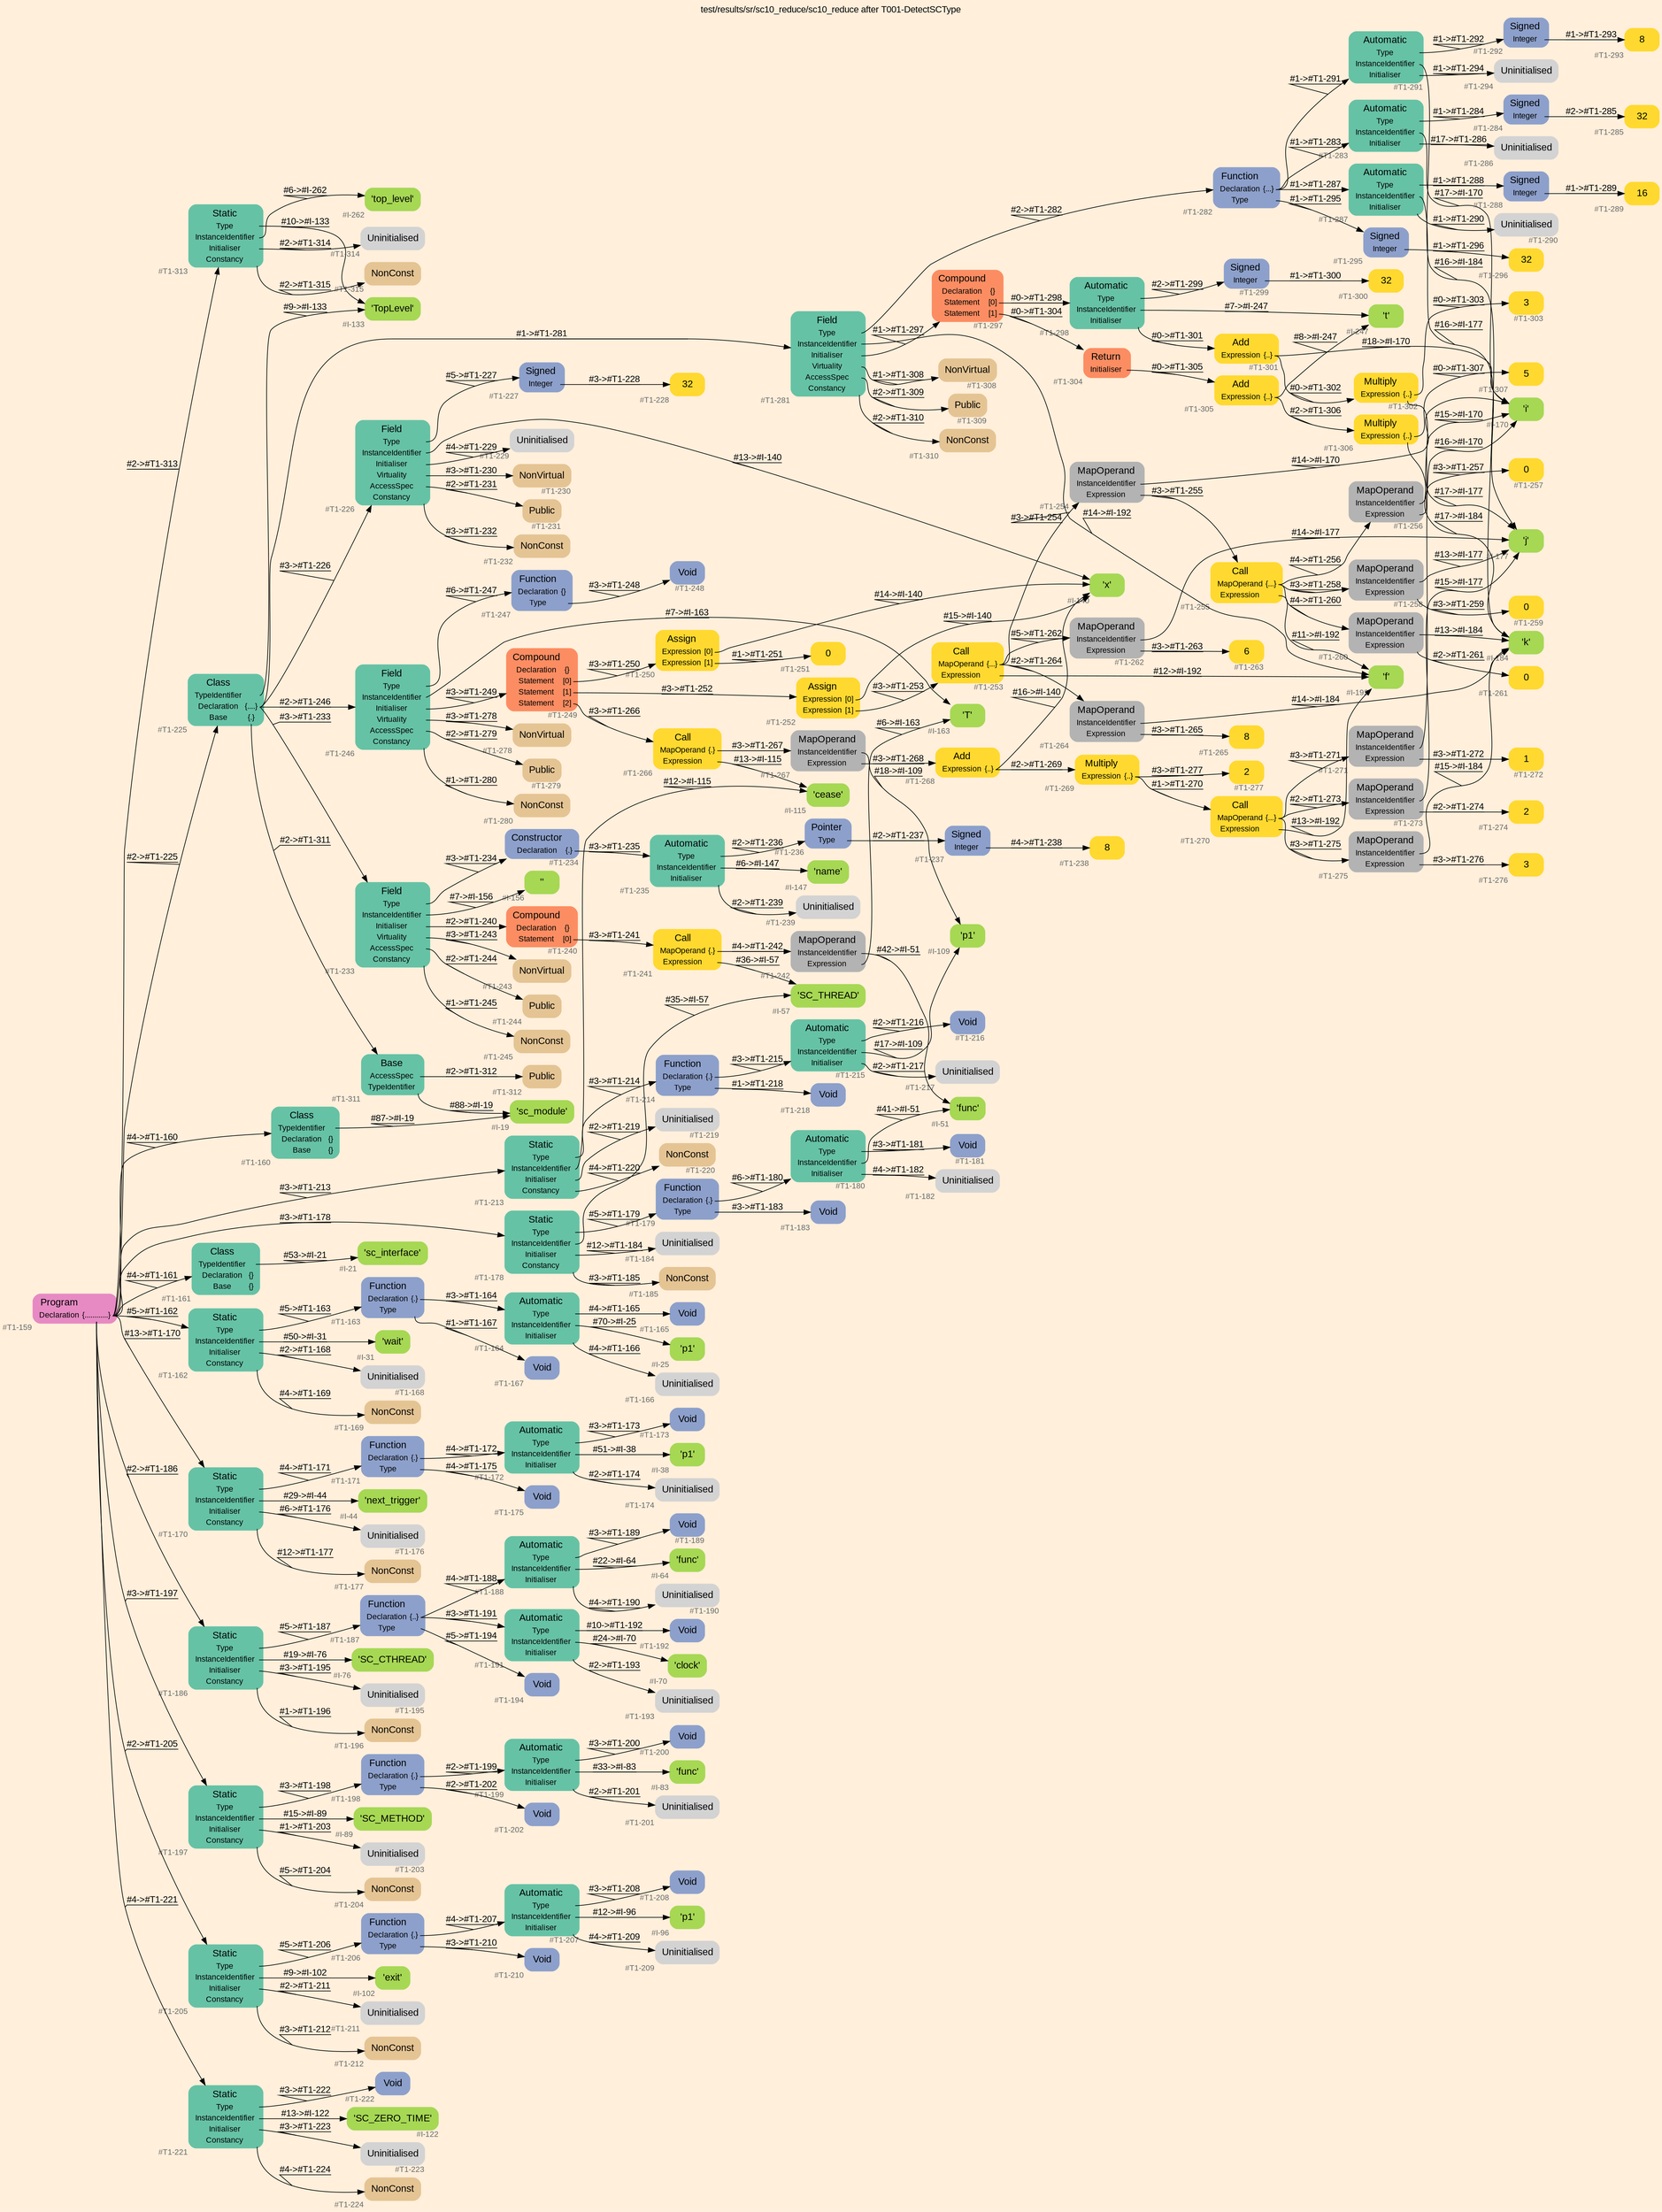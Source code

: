 digraph "test/results/sr/sc10_reduce/sc10_reduce after T001-DetectSCType" {
label = "test/results/sr/sc10_reduce/sc10_reduce after T001-DetectSCType"
labelloc = t
graph [
    rankdir = "LR"
    ranksep = 0.3
    bgcolor = antiquewhite1
    color = black
    fontcolor = black
    fontname = "Arial"
];
node [
    fontname = "Arial"
];
edge [
    fontname = "Arial"
];

// -------------------- node figure --------------------
// -------- block #T1-159 ----------
"#T1-159" [
    fillcolor = "/set28/4"
    xlabel = "#T1-159"
    fontsize = "12"
    fontcolor = grey40
    shape = "plaintext"
    label = <<TABLE BORDER="0" CELLBORDER="0" CELLSPACING="0">
     <TR><TD><FONT COLOR="black" POINT-SIZE="15">Program</FONT></TD></TR>
     <TR><TD><FONT COLOR="black" POINT-SIZE="12">Declaration</FONT></TD><TD PORT="port0"><FONT COLOR="black" POINT-SIZE="12">{............}</FONT></TD></TR>
    </TABLE>>
    style = "rounded,filled"
];

// -------- block #T1-160 ----------
"#T1-160" [
    fillcolor = "/set28/1"
    xlabel = "#T1-160"
    fontsize = "12"
    fontcolor = grey40
    shape = "plaintext"
    label = <<TABLE BORDER="0" CELLBORDER="0" CELLSPACING="0">
     <TR><TD><FONT COLOR="black" POINT-SIZE="15">Class</FONT></TD></TR>
     <TR><TD><FONT COLOR="black" POINT-SIZE="12">TypeIdentifier</FONT></TD><TD PORT="port0"></TD></TR>
     <TR><TD><FONT COLOR="black" POINT-SIZE="12">Declaration</FONT></TD><TD PORT="port1"><FONT COLOR="black" POINT-SIZE="12">{}</FONT></TD></TR>
     <TR><TD><FONT COLOR="black" POINT-SIZE="12">Base</FONT></TD><TD PORT="port2"><FONT COLOR="black" POINT-SIZE="12">{}</FONT></TD></TR>
    </TABLE>>
    style = "rounded,filled"
];

// -------- block #I-19 ----------
"#I-19" [
    fillcolor = "/set28/5"
    xlabel = "#I-19"
    fontsize = "12"
    fontcolor = grey40
    shape = "plaintext"
    label = <<TABLE BORDER="0" CELLBORDER="0" CELLSPACING="0">
     <TR><TD><FONT COLOR="black" POINT-SIZE="15">'sc_module'</FONT></TD></TR>
    </TABLE>>
    style = "rounded,filled"
];

// -------- block #T1-161 ----------
"#T1-161" [
    fillcolor = "/set28/1"
    xlabel = "#T1-161"
    fontsize = "12"
    fontcolor = grey40
    shape = "plaintext"
    label = <<TABLE BORDER="0" CELLBORDER="0" CELLSPACING="0">
     <TR><TD><FONT COLOR="black" POINT-SIZE="15">Class</FONT></TD></TR>
     <TR><TD><FONT COLOR="black" POINT-SIZE="12">TypeIdentifier</FONT></TD><TD PORT="port0"></TD></TR>
     <TR><TD><FONT COLOR="black" POINT-SIZE="12">Declaration</FONT></TD><TD PORT="port1"><FONT COLOR="black" POINT-SIZE="12">{}</FONT></TD></TR>
     <TR><TD><FONT COLOR="black" POINT-SIZE="12">Base</FONT></TD><TD PORT="port2"><FONT COLOR="black" POINT-SIZE="12">{}</FONT></TD></TR>
    </TABLE>>
    style = "rounded,filled"
];

// -------- block #I-21 ----------
"#I-21" [
    fillcolor = "/set28/5"
    xlabel = "#I-21"
    fontsize = "12"
    fontcolor = grey40
    shape = "plaintext"
    label = <<TABLE BORDER="0" CELLBORDER="0" CELLSPACING="0">
     <TR><TD><FONT COLOR="black" POINT-SIZE="15">'sc_interface'</FONT></TD></TR>
    </TABLE>>
    style = "rounded,filled"
];

// -------- block #T1-162 ----------
"#T1-162" [
    fillcolor = "/set28/1"
    xlabel = "#T1-162"
    fontsize = "12"
    fontcolor = grey40
    shape = "plaintext"
    label = <<TABLE BORDER="0" CELLBORDER="0" CELLSPACING="0">
     <TR><TD><FONT COLOR="black" POINT-SIZE="15">Static</FONT></TD></TR>
     <TR><TD><FONT COLOR="black" POINT-SIZE="12">Type</FONT></TD><TD PORT="port0"></TD></TR>
     <TR><TD><FONT COLOR="black" POINT-SIZE="12">InstanceIdentifier</FONT></TD><TD PORT="port1"></TD></TR>
     <TR><TD><FONT COLOR="black" POINT-SIZE="12">Initialiser</FONT></TD><TD PORT="port2"></TD></TR>
     <TR><TD><FONT COLOR="black" POINT-SIZE="12">Constancy</FONT></TD><TD PORT="port3"></TD></TR>
    </TABLE>>
    style = "rounded,filled"
];

// -------- block #T1-163 ----------
"#T1-163" [
    fillcolor = "/set28/3"
    xlabel = "#T1-163"
    fontsize = "12"
    fontcolor = grey40
    shape = "plaintext"
    label = <<TABLE BORDER="0" CELLBORDER="0" CELLSPACING="0">
     <TR><TD><FONT COLOR="black" POINT-SIZE="15">Function</FONT></TD></TR>
     <TR><TD><FONT COLOR="black" POINT-SIZE="12">Declaration</FONT></TD><TD PORT="port0"><FONT COLOR="black" POINT-SIZE="12">{.}</FONT></TD></TR>
     <TR><TD><FONT COLOR="black" POINT-SIZE="12">Type</FONT></TD><TD PORT="port1"></TD></TR>
    </TABLE>>
    style = "rounded,filled"
];

// -------- block #T1-164 ----------
"#T1-164" [
    fillcolor = "/set28/1"
    xlabel = "#T1-164"
    fontsize = "12"
    fontcolor = grey40
    shape = "plaintext"
    label = <<TABLE BORDER="0" CELLBORDER="0" CELLSPACING="0">
     <TR><TD><FONT COLOR="black" POINT-SIZE="15">Automatic</FONT></TD></TR>
     <TR><TD><FONT COLOR="black" POINT-SIZE="12">Type</FONT></TD><TD PORT="port0"></TD></TR>
     <TR><TD><FONT COLOR="black" POINT-SIZE="12">InstanceIdentifier</FONT></TD><TD PORT="port1"></TD></TR>
     <TR><TD><FONT COLOR="black" POINT-SIZE="12">Initialiser</FONT></TD><TD PORT="port2"></TD></TR>
    </TABLE>>
    style = "rounded,filled"
];

// -------- block #T1-165 ----------
"#T1-165" [
    fillcolor = "/set28/3"
    xlabel = "#T1-165"
    fontsize = "12"
    fontcolor = grey40
    shape = "plaintext"
    label = <<TABLE BORDER="0" CELLBORDER="0" CELLSPACING="0">
     <TR><TD><FONT COLOR="black" POINT-SIZE="15">Void</FONT></TD></TR>
    </TABLE>>
    style = "rounded,filled"
];

// -------- block #I-25 ----------
"#I-25" [
    fillcolor = "/set28/5"
    xlabel = "#I-25"
    fontsize = "12"
    fontcolor = grey40
    shape = "plaintext"
    label = <<TABLE BORDER="0" CELLBORDER="0" CELLSPACING="0">
     <TR><TD><FONT COLOR="black" POINT-SIZE="15">'p1'</FONT></TD></TR>
    </TABLE>>
    style = "rounded,filled"
];

// -------- block #T1-166 ----------
"#T1-166" [
    xlabel = "#T1-166"
    fontsize = "12"
    fontcolor = grey40
    shape = "plaintext"
    label = <<TABLE BORDER="0" CELLBORDER="0" CELLSPACING="0">
     <TR><TD><FONT COLOR="black" POINT-SIZE="15">Uninitialised</FONT></TD></TR>
    </TABLE>>
    style = "rounded,filled"
];

// -------- block #T1-167 ----------
"#T1-167" [
    fillcolor = "/set28/3"
    xlabel = "#T1-167"
    fontsize = "12"
    fontcolor = grey40
    shape = "plaintext"
    label = <<TABLE BORDER="0" CELLBORDER="0" CELLSPACING="0">
     <TR><TD><FONT COLOR="black" POINT-SIZE="15">Void</FONT></TD></TR>
    </TABLE>>
    style = "rounded,filled"
];

// -------- block #I-31 ----------
"#I-31" [
    fillcolor = "/set28/5"
    xlabel = "#I-31"
    fontsize = "12"
    fontcolor = grey40
    shape = "plaintext"
    label = <<TABLE BORDER="0" CELLBORDER="0" CELLSPACING="0">
     <TR><TD><FONT COLOR="black" POINT-SIZE="15">'wait'</FONT></TD></TR>
    </TABLE>>
    style = "rounded,filled"
];

// -------- block #T1-168 ----------
"#T1-168" [
    xlabel = "#T1-168"
    fontsize = "12"
    fontcolor = grey40
    shape = "plaintext"
    label = <<TABLE BORDER="0" CELLBORDER="0" CELLSPACING="0">
     <TR><TD><FONT COLOR="black" POINT-SIZE="15">Uninitialised</FONT></TD></TR>
    </TABLE>>
    style = "rounded,filled"
];

// -------- block #T1-169 ----------
"#T1-169" [
    fillcolor = "/set28/7"
    xlabel = "#T1-169"
    fontsize = "12"
    fontcolor = grey40
    shape = "plaintext"
    label = <<TABLE BORDER="0" CELLBORDER="0" CELLSPACING="0">
     <TR><TD><FONT COLOR="black" POINT-SIZE="15">NonConst</FONT></TD></TR>
    </TABLE>>
    style = "rounded,filled"
];

// -------- block #T1-170 ----------
"#T1-170" [
    fillcolor = "/set28/1"
    xlabel = "#T1-170"
    fontsize = "12"
    fontcolor = grey40
    shape = "plaintext"
    label = <<TABLE BORDER="0" CELLBORDER="0" CELLSPACING="0">
     <TR><TD><FONT COLOR="black" POINT-SIZE="15">Static</FONT></TD></TR>
     <TR><TD><FONT COLOR="black" POINT-SIZE="12">Type</FONT></TD><TD PORT="port0"></TD></TR>
     <TR><TD><FONT COLOR="black" POINT-SIZE="12">InstanceIdentifier</FONT></TD><TD PORT="port1"></TD></TR>
     <TR><TD><FONT COLOR="black" POINT-SIZE="12">Initialiser</FONT></TD><TD PORT="port2"></TD></TR>
     <TR><TD><FONT COLOR="black" POINT-SIZE="12">Constancy</FONT></TD><TD PORT="port3"></TD></TR>
    </TABLE>>
    style = "rounded,filled"
];

// -------- block #T1-171 ----------
"#T1-171" [
    fillcolor = "/set28/3"
    xlabel = "#T1-171"
    fontsize = "12"
    fontcolor = grey40
    shape = "plaintext"
    label = <<TABLE BORDER="0" CELLBORDER="0" CELLSPACING="0">
     <TR><TD><FONT COLOR="black" POINT-SIZE="15">Function</FONT></TD></TR>
     <TR><TD><FONT COLOR="black" POINT-SIZE="12">Declaration</FONT></TD><TD PORT="port0"><FONT COLOR="black" POINT-SIZE="12">{.}</FONT></TD></TR>
     <TR><TD><FONT COLOR="black" POINT-SIZE="12">Type</FONT></TD><TD PORT="port1"></TD></TR>
    </TABLE>>
    style = "rounded,filled"
];

// -------- block #T1-172 ----------
"#T1-172" [
    fillcolor = "/set28/1"
    xlabel = "#T1-172"
    fontsize = "12"
    fontcolor = grey40
    shape = "plaintext"
    label = <<TABLE BORDER="0" CELLBORDER="0" CELLSPACING="0">
     <TR><TD><FONT COLOR="black" POINT-SIZE="15">Automatic</FONT></TD></TR>
     <TR><TD><FONT COLOR="black" POINT-SIZE="12">Type</FONT></TD><TD PORT="port0"></TD></TR>
     <TR><TD><FONT COLOR="black" POINT-SIZE="12">InstanceIdentifier</FONT></TD><TD PORT="port1"></TD></TR>
     <TR><TD><FONT COLOR="black" POINT-SIZE="12">Initialiser</FONT></TD><TD PORT="port2"></TD></TR>
    </TABLE>>
    style = "rounded,filled"
];

// -------- block #T1-173 ----------
"#T1-173" [
    fillcolor = "/set28/3"
    xlabel = "#T1-173"
    fontsize = "12"
    fontcolor = grey40
    shape = "plaintext"
    label = <<TABLE BORDER="0" CELLBORDER="0" CELLSPACING="0">
     <TR><TD><FONT COLOR="black" POINT-SIZE="15">Void</FONT></TD></TR>
    </TABLE>>
    style = "rounded,filled"
];

// -------- block #I-38 ----------
"#I-38" [
    fillcolor = "/set28/5"
    xlabel = "#I-38"
    fontsize = "12"
    fontcolor = grey40
    shape = "plaintext"
    label = <<TABLE BORDER="0" CELLBORDER="0" CELLSPACING="0">
     <TR><TD><FONT COLOR="black" POINT-SIZE="15">'p1'</FONT></TD></TR>
    </TABLE>>
    style = "rounded,filled"
];

// -------- block #T1-174 ----------
"#T1-174" [
    xlabel = "#T1-174"
    fontsize = "12"
    fontcolor = grey40
    shape = "plaintext"
    label = <<TABLE BORDER="0" CELLBORDER="0" CELLSPACING="0">
     <TR><TD><FONT COLOR="black" POINT-SIZE="15">Uninitialised</FONT></TD></TR>
    </TABLE>>
    style = "rounded,filled"
];

// -------- block #T1-175 ----------
"#T1-175" [
    fillcolor = "/set28/3"
    xlabel = "#T1-175"
    fontsize = "12"
    fontcolor = grey40
    shape = "plaintext"
    label = <<TABLE BORDER="0" CELLBORDER="0" CELLSPACING="0">
     <TR><TD><FONT COLOR="black" POINT-SIZE="15">Void</FONT></TD></TR>
    </TABLE>>
    style = "rounded,filled"
];

// -------- block #I-44 ----------
"#I-44" [
    fillcolor = "/set28/5"
    xlabel = "#I-44"
    fontsize = "12"
    fontcolor = grey40
    shape = "plaintext"
    label = <<TABLE BORDER="0" CELLBORDER="0" CELLSPACING="0">
     <TR><TD><FONT COLOR="black" POINT-SIZE="15">'next_trigger'</FONT></TD></TR>
    </TABLE>>
    style = "rounded,filled"
];

// -------- block #T1-176 ----------
"#T1-176" [
    xlabel = "#T1-176"
    fontsize = "12"
    fontcolor = grey40
    shape = "plaintext"
    label = <<TABLE BORDER="0" CELLBORDER="0" CELLSPACING="0">
     <TR><TD><FONT COLOR="black" POINT-SIZE="15">Uninitialised</FONT></TD></TR>
    </TABLE>>
    style = "rounded,filled"
];

// -------- block #T1-177 ----------
"#T1-177" [
    fillcolor = "/set28/7"
    xlabel = "#T1-177"
    fontsize = "12"
    fontcolor = grey40
    shape = "plaintext"
    label = <<TABLE BORDER="0" CELLBORDER="0" CELLSPACING="0">
     <TR><TD><FONT COLOR="black" POINT-SIZE="15">NonConst</FONT></TD></TR>
    </TABLE>>
    style = "rounded,filled"
];

// -------- block #T1-178 ----------
"#T1-178" [
    fillcolor = "/set28/1"
    xlabel = "#T1-178"
    fontsize = "12"
    fontcolor = grey40
    shape = "plaintext"
    label = <<TABLE BORDER="0" CELLBORDER="0" CELLSPACING="0">
     <TR><TD><FONT COLOR="black" POINT-SIZE="15">Static</FONT></TD></TR>
     <TR><TD><FONT COLOR="black" POINT-SIZE="12">Type</FONT></TD><TD PORT="port0"></TD></TR>
     <TR><TD><FONT COLOR="black" POINT-SIZE="12">InstanceIdentifier</FONT></TD><TD PORT="port1"></TD></TR>
     <TR><TD><FONT COLOR="black" POINT-SIZE="12">Initialiser</FONT></TD><TD PORT="port2"></TD></TR>
     <TR><TD><FONT COLOR="black" POINT-SIZE="12">Constancy</FONT></TD><TD PORT="port3"></TD></TR>
    </TABLE>>
    style = "rounded,filled"
];

// -------- block #T1-179 ----------
"#T1-179" [
    fillcolor = "/set28/3"
    xlabel = "#T1-179"
    fontsize = "12"
    fontcolor = grey40
    shape = "plaintext"
    label = <<TABLE BORDER="0" CELLBORDER="0" CELLSPACING="0">
     <TR><TD><FONT COLOR="black" POINT-SIZE="15">Function</FONT></TD></TR>
     <TR><TD><FONT COLOR="black" POINT-SIZE="12">Declaration</FONT></TD><TD PORT="port0"><FONT COLOR="black" POINT-SIZE="12">{.}</FONT></TD></TR>
     <TR><TD><FONT COLOR="black" POINT-SIZE="12">Type</FONT></TD><TD PORT="port1"></TD></TR>
    </TABLE>>
    style = "rounded,filled"
];

// -------- block #T1-180 ----------
"#T1-180" [
    fillcolor = "/set28/1"
    xlabel = "#T1-180"
    fontsize = "12"
    fontcolor = grey40
    shape = "plaintext"
    label = <<TABLE BORDER="0" CELLBORDER="0" CELLSPACING="0">
     <TR><TD><FONT COLOR="black" POINT-SIZE="15">Automatic</FONT></TD></TR>
     <TR><TD><FONT COLOR="black" POINT-SIZE="12">Type</FONT></TD><TD PORT="port0"></TD></TR>
     <TR><TD><FONT COLOR="black" POINT-SIZE="12">InstanceIdentifier</FONT></TD><TD PORT="port1"></TD></TR>
     <TR><TD><FONT COLOR="black" POINT-SIZE="12">Initialiser</FONT></TD><TD PORT="port2"></TD></TR>
    </TABLE>>
    style = "rounded,filled"
];

// -------- block #T1-181 ----------
"#T1-181" [
    fillcolor = "/set28/3"
    xlabel = "#T1-181"
    fontsize = "12"
    fontcolor = grey40
    shape = "plaintext"
    label = <<TABLE BORDER="0" CELLBORDER="0" CELLSPACING="0">
     <TR><TD><FONT COLOR="black" POINT-SIZE="15">Void</FONT></TD></TR>
    </TABLE>>
    style = "rounded,filled"
];

// -------- block #I-51 ----------
"#I-51" [
    fillcolor = "/set28/5"
    xlabel = "#I-51"
    fontsize = "12"
    fontcolor = grey40
    shape = "plaintext"
    label = <<TABLE BORDER="0" CELLBORDER="0" CELLSPACING="0">
     <TR><TD><FONT COLOR="black" POINT-SIZE="15">'func'</FONT></TD></TR>
    </TABLE>>
    style = "rounded,filled"
];

// -------- block #T1-182 ----------
"#T1-182" [
    xlabel = "#T1-182"
    fontsize = "12"
    fontcolor = grey40
    shape = "plaintext"
    label = <<TABLE BORDER="0" CELLBORDER="0" CELLSPACING="0">
     <TR><TD><FONT COLOR="black" POINT-SIZE="15">Uninitialised</FONT></TD></TR>
    </TABLE>>
    style = "rounded,filled"
];

// -------- block #T1-183 ----------
"#T1-183" [
    fillcolor = "/set28/3"
    xlabel = "#T1-183"
    fontsize = "12"
    fontcolor = grey40
    shape = "plaintext"
    label = <<TABLE BORDER="0" CELLBORDER="0" CELLSPACING="0">
     <TR><TD><FONT COLOR="black" POINT-SIZE="15">Void</FONT></TD></TR>
    </TABLE>>
    style = "rounded,filled"
];

// -------- block #I-57 ----------
"#I-57" [
    fillcolor = "/set28/5"
    xlabel = "#I-57"
    fontsize = "12"
    fontcolor = grey40
    shape = "plaintext"
    label = <<TABLE BORDER="0" CELLBORDER="0" CELLSPACING="0">
     <TR><TD><FONT COLOR="black" POINT-SIZE="15">'SC_THREAD'</FONT></TD></TR>
    </TABLE>>
    style = "rounded,filled"
];

// -------- block #T1-184 ----------
"#T1-184" [
    xlabel = "#T1-184"
    fontsize = "12"
    fontcolor = grey40
    shape = "plaintext"
    label = <<TABLE BORDER="0" CELLBORDER="0" CELLSPACING="0">
     <TR><TD><FONT COLOR="black" POINT-SIZE="15">Uninitialised</FONT></TD></TR>
    </TABLE>>
    style = "rounded,filled"
];

// -------- block #T1-185 ----------
"#T1-185" [
    fillcolor = "/set28/7"
    xlabel = "#T1-185"
    fontsize = "12"
    fontcolor = grey40
    shape = "plaintext"
    label = <<TABLE BORDER="0" CELLBORDER="0" CELLSPACING="0">
     <TR><TD><FONT COLOR="black" POINT-SIZE="15">NonConst</FONT></TD></TR>
    </TABLE>>
    style = "rounded,filled"
];

// -------- block #T1-186 ----------
"#T1-186" [
    fillcolor = "/set28/1"
    xlabel = "#T1-186"
    fontsize = "12"
    fontcolor = grey40
    shape = "plaintext"
    label = <<TABLE BORDER="0" CELLBORDER="0" CELLSPACING="0">
     <TR><TD><FONT COLOR="black" POINT-SIZE="15">Static</FONT></TD></TR>
     <TR><TD><FONT COLOR="black" POINT-SIZE="12">Type</FONT></TD><TD PORT="port0"></TD></TR>
     <TR><TD><FONT COLOR="black" POINT-SIZE="12">InstanceIdentifier</FONT></TD><TD PORT="port1"></TD></TR>
     <TR><TD><FONT COLOR="black" POINT-SIZE="12">Initialiser</FONT></TD><TD PORT="port2"></TD></TR>
     <TR><TD><FONT COLOR="black" POINT-SIZE="12">Constancy</FONT></TD><TD PORT="port3"></TD></TR>
    </TABLE>>
    style = "rounded,filled"
];

// -------- block #T1-187 ----------
"#T1-187" [
    fillcolor = "/set28/3"
    xlabel = "#T1-187"
    fontsize = "12"
    fontcolor = grey40
    shape = "plaintext"
    label = <<TABLE BORDER="0" CELLBORDER="0" CELLSPACING="0">
     <TR><TD><FONT COLOR="black" POINT-SIZE="15">Function</FONT></TD></TR>
     <TR><TD><FONT COLOR="black" POINT-SIZE="12">Declaration</FONT></TD><TD PORT="port0"><FONT COLOR="black" POINT-SIZE="12">{..}</FONT></TD></TR>
     <TR><TD><FONT COLOR="black" POINT-SIZE="12">Type</FONT></TD><TD PORT="port1"></TD></TR>
    </TABLE>>
    style = "rounded,filled"
];

// -------- block #T1-188 ----------
"#T1-188" [
    fillcolor = "/set28/1"
    xlabel = "#T1-188"
    fontsize = "12"
    fontcolor = grey40
    shape = "plaintext"
    label = <<TABLE BORDER="0" CELLBORDER="0" CELLSPACING="0">
     <TR><TD><FONT COLOR="black" POINT-SIZE="15">Automatic</FONT></TD></TR>
     <TR><TD><FONT COLOR="black" POINT-SIZE="12">Type</FONT></TD><TD PORT="port0"></TD></TR>
     <TR><TD><FONT COLOR="black" POINT-SIZE="12">InstanceIdentifier</FONT></TD><TD PORT="port1"></TD></TR>
     <TR><TD><FONT COLOR="black" POINT-SIZE="12">Initialiser</FONT></TD><TD PORT="port2"></TD></TR>
    </TABLE>>
    style = "rounded,filled"
];

// -------- block #T1-189 ----------
"#T1-189" [
    fillcolor = "/set28/3"
    xlabel = "#T1-189"
    fontsize = "12"
    fontcolor = grey40
    shape = "plaintext"
    label = <<TABLE BORDER="0" CELLBORDER="0" CELLSPACING="0">
     <TR><TD><FONT COLOR="black" POINT-SIZE="15">Void</FONT></TD></TR>
    </TABLE>>
    style = "rounded,filled"
];

// -------- block #I-64 ----------
"#I-64" [
    fillcolor = "/set28/5"
    xlabel = "#I-64"
    fontsize = "12"
    fontcolor = grey40
    shape = "plaintext"
    label = <<TABLE BORDER="0" CELLBORDER="0" CELLSPACING="0">
     <TR><TD><FONT COLOR="black" POINT-SIZE="15">'func'</FONT></TD></TR>
    </TABLE>>
    style = "rounded,filled"
];

// -------- block #T1-190 ----------
"#T1-190" [
    xlabel = "#T1-190"
    fontsize = "12"
    fontcolor = grey40
    shape = "plaintext"
    label = <<TABLE BORDER="0" CELLBORDER="0" CELLSPACING="0">
     <TR><TD><FONT COLOR="black" POINT-SIZE="15">Uninitialised</FONT></TD></TR>
    </TABLE>>
    style = "rounded,filled"
];

// -------- block #T1-191 ----------
"#T1-191" [
    fillcolor = "/set28/1"
    xlabel = "#T1-191"
    fontsize = "12"
    fontcolor = grey40
    shape = "plaintext"
    label = <<TABLE BORDER="0" CELLBORDER="0" CELLSPACING="0">
     <TR><TD><FONT COLOR="black" POINT-SIZE="15">Automatic</FONT></TD></TR>
     <TR><TD><FONT COLOR="black" POINT-SIZE="12">Type</FONT></TD><TD PORT="port0"></TD></TR>
     <TR><TD><FONT COLOR="black" POINT-SIZE="12">InstanceIdentifier</FONT></TD><TD PORT="port1"></TD></TR>
     <TR><TD><FONT COLOR="black" POINT-SIZE="12">Initialiser</FONT></TD><TD PORT="port2"></TD></TR>
    </TABLE>>
    style = "rounded,filled"
];

// -------- block #T1-192 ----------
"#T1-192" [
    fillcolor = "/set28/3"
    xlabel = "#T1-192"
    fontsize = "12"
    fontcolor = grey40
    shape = "plaintext"
    label = <<TABLE BORDER="0" CELLBORDER="0" CELLSPACING="0">
     <TR><TD><FONT COLOR="black" POINT-SIZE="15">Void</FONT></TD></TR>
    </TABLE>>
    style = "rounded,filled"
];

// -------- block #I-70 ----------
"#I-70" [
    fillcolor = "/set28/5"
    xlabel = "#I-70"
    fontsize = "12"
    fontcolor = grey40
    shape = "plaintext"
    label = <<TABLE BORDER="0" CELLBORDER="0" CELLSPACING="0">
     <TR><TD><FONT COLOR="black" POINT-SIZE="15">'clock'</FONT></TD></TR>
    </TABLE>>
    style = "rounded,filled"
];

// -------- block #T1-193 ----------
"#T1-193" [
    xlabel = "#T1-193"
    fontsize = "12"
    fontcolor = grey40
    shape = "plaintext"
    label = <<TABLE BORDER="0" CELLBORDER="0" CELLSPACING="0">
     <TR><TD><FONT COLOR="black" POINT-SIZE="15">Uninitialised</FONT></TD></TR>
    </TABLE>>
    style = "rounded,filled"
];

// -------- block #T1-194 ----------
"#T1-194" [
    fillcolor = "/set28/3"
    xlabel = "#T1-194"
    fontsize = "12"
    fontcolor = grey40
    shape = "plaintext"
    label = <<TABLE BORDER="0" CELLBORDER="0" CELLSPACING="0">
     <TR><TD><FONT COLOR="black" POINT-SIZE="15">Void</FONT></TD></TR>
    </TABLE>>
    style = "rounded,filled"
];

// -------- block #I-76 ----------
"#I-76" [
    fillcolor = "/set28/5"
    xlabel = "#I-76"
    fontsize = "12"
    fontcolor = grey40
    shape = "plaintext"
    label = <<TABLE BORDER="0" CELLBORDER="0" CELLSPACING="0">
     <TR><TD><FONT COLOR="black" POINT-SIZE="15">'SC_CTHREAD'</FONT></TD></TR>
    </TABLE>>
    style = "rounded,filled"
];

// -------- block #T1-195 ----------
"#T1-195" [
    xlabel = "#T1-195"
    fontsize = "12"
    fontcolor = grey40
    shape = "plaintext"
    label = <<TABLE BORDER="0" CELLBORDER="0" CELLSPACING="0">
     <TR><TD><FONT COLOR="black" POINT-SIZE="15">Uninitialised</FONT></TD></TR>
    </TABLE>>
    style = "rounded,filled"
];

// -------- block #T1-196 ----------
"#T1-196" [
    fillcolor = "/set28/7"
    xlabel = "#T1-196"
    fontsize = "12"
    fontcolor = grey40
    shape = "plaintext"
    label = <<TABLE BORDER="0" CELLBORDER="0" CELLSPACING="0">
     <TR><TD><FONT COLOR="black" POINT-SIZE="15">NonConst</FONT></TD></TR>
    </TABLE>>
    style = "rounded,filled"
];

// -------- block #T1-197 ----------
"#T1-197" [
    fillcolor = "/set28/1"
    xlabel = "#T1-197"
    fontsize = "12"
    fontcolor = grey40
    shape = "plaintext"
    label = <<TABLE BORDER="0" CELLBORDER="0" CELLSPACING="0">
     <TR><TD><FONT COLOR="black" POINT-SIZE="15">Static</FONT></TD></TR>
     <TR><TD><FONT COLOR="black" POINT-SIZE="12">Type</FONT></TD><TD PORT="port0"></TD></TR>
     <TR><TD><FONT COLOR="black" POINT-SIZE="12">InstanceIdentifier</FONT></TD><TD PORT="port1"></TD></TR>
     <TR><TD><FONT COLOR="black" POINT-SIZE="12">Initialiser</FONT></TD><TD PORT="port2"></TD></TR>
     <TR><TD><FONT COLOR="black" POINT-SIZE="12">Constancy</FONT></TD><TD PORT="port3"></TD></TR>
    </TABLE>>
    style = "rounded,filled"
];

// -------- block #T1-198 ----------
"#T1-198" [
    fillcolor = "/set28/3"
    xlabel = "#T1-198"
    fontsize = "12"
    fontcolor = grey40
    shape = "plaintext"
    label = <<TABLE BORDER="0" CELLBORDER="0" CELLSPACING="0">
     <TR><TD><FONT COLOR="black" POINT-SIZE="15">Function</FONT></TD></TR>
     <TR><TD><FONT COLOR="black" POINT-SIZE="12">Declaration</FONT></TD><TD PORT="port0"><FONT COLOR="black" POINT-SIZE="12">{.}</FONT></TD></TR>
     <TR><TD><FONT COLOR="black" POINT-SIZE="12">Type</FONT></TD><TD PORT="port1"></TD></TR>
    </TABLE>>
    style = "rounded,filled"
];

// -------- block #T1-199 ----------
"#T1-199" [
    fillcolor = "/set28/1"
    xlabel = "#T1-199"
    fontsize = "12"
    fontcolor = grey40
    shape = "plaintext"
    label = <<TABLE BORDER="0" CELLBORDER="0" CELLSPACING="0">
     <TR><TD><FONT COLOR="black" POINT-SIZE="15">Automatic</FONT></TD></TR>
     <TR><TD><FONT COLOR="black" POINT-SIZE="12">Type</FONT></TD><TD PORT="port0"></TD></TR>
     <TR><TD><FONT COLOR="black" POINT-SIZE="12">InstanceIdentifier</FONT></TD><TD PORT="port1"></TD></TR>
     <TR><TD><FONT COLOR="black" POINT-SIZE="12">Initialiser</FONT></TD><TD PORT="port2"></TD></TR>
    </TABLE>>
    style = "rounded,filled"
];

// -------- block #T1-200 ----------
"#T1-200" [
    fillcolor = "/set28/3"
    xlabel = "#T1-200"
    fontsize = "12"
    fontcolor = grey40
    shape = "plaintext"
    label = <<TABLE BORDER="0" CELLBORDER="0" CELLSPACING="0">
     <TR><TD><FONT COLOR="black" POINT-SIZE="15">Void</FONT></TD></TR>
    </TABLE>>
    style = "rounded,filled"
];

// -------- block #I-83 ----------
"#I-83" [
    fillcolor = "/set28/5"
    xlabel = "#I-83"
    fontsize = "12"
    fontcolor = grey40
    shape = "plaintext"
    label = <<TABLE BORDER="0" CELLBORDER="0" CELLSPACING="0">
     <TR><TD><FONT COLOR="black" POINT-SIZE="15">'func'</FONT></TD></TR>
    </TABLE>>
    style = "rounded,filled"
];

// -------- block #T1-201 ----------
"#T1-201" [
    xlabel = "#T1-201"
    fontsize = "12"
    fontcolor = grey40
    shape = "plaintext"
    label = <<TABLE BORDER="0" CELLBORDER="0" CELLSPACING="0">
     <TR><TD><FONT COLOR="black" POINT-SIZE="15">Uninitialised</FONT></TD></TR>
    </TABLE>>
    style = "rounded,filled"
];

// -------- block #T1-202 ----------
"#T1-202" [
    fillcolor = "/set28/3"
    xlabel = "#T1-202"
    fontsize = "12"
    fontcolor = grey40
    shape = "plaintext"
    label = <<TABLE BORDER="0" CELLBORDER="0" CELLSPACING="0">
     <TR><TD><FONT COLOR="black" POINT-SIZE="15">Void</FONT></TD></TR>
    </TABLE>>
    style = "rounded,filled"
];

// -------- block #I-89 ----------
"#I-89" [
    fillcolor = "/set28/5"
    xlabel = "#I-89"
    fontsize = "12"
    fontcolor = grey40
    shape = "plaintext"
    label = <<TABLE BORDER="0" CELLBORDER="0" CELLSPACING="0">
     <TR><TD><FONT COLOR="black" POINT-SIZE="15">'SC_METHOD'</FONT></TD></TR>
    </TABLE>>
    style = "rounded,filled"
];

// -------- block #T1-203 ----------
"#T1-203" [
    xlabel = "#T1-203"
    fontsize = "12"
    fontcolor = grey40
    shape = "plaintext"
    label = <<TABLE BORDER="0" CELLBORDER="0" CELLSPACING="0">
     <TR><TD><FONT COLOR="black" POINT-SIZE="15">Uninitialised</FONT></TD></TR>
    </TABLE>>
    style = "rounded,filled"
];

// -------- block #T1-204 ----------
"#T1-204" [
    fillcolor = "/set28/7"
    xlabel = "#T1-204"
    fontsize = "12"
    fontcolor = grey40
    shape = "plaintext"
    label = <<TABLE BORDER="0" CELLBORDER="0" CELLSPACING="0">
     <TR><TD><FONT COLOR="black" POINT-SIZE="15">NonConst</FONT></TD></TR>
    </TABLE>>
    style = "rounded,filled"
];

// -------- block #T1-205 ----------
"#T1-205" [
    fillcolor = "/set28/1"
    xlabel = "#T1-205"
    fontsize = "12"
    fontcolor = grey40
    shape = "plaintext"
    label = <<TABLE BORDER="0" CELLBORDER="0" CELLSPACING="0">
     <TR><TD><FONT COLOR="black" POINT-SIZE="15">Static</FONT></TD></TR>
     <TR><TD><FONT COLOR="black" POINT-SIZE="12">Type</FONT></TD><TD PORT="port0"></TD></TR>
     <TR><TD><FONT COLOR="black" POINT-SIZE="12">InstanceIdentifier</FONT></TD><TD PORT="port1"></TD></TR>
     <TR><TD><FONT COLOR="black" POINT-SIZE="12">Initialiser</FONT></TD><TD PORT="port2"></TD></TR>
     <TR><TD><FONT COLOR="black" POINT-SIZE="12">Constancy</FONT></TD><TD PORT="port3"></TD></TR>
    </TABLE>>
    style = "rounded,filled"
];

// -------- block #T1-206 ----------
"#T1-206" [
    fillcolor = "/set28/3"
    xlabel = "#T1-206"
    fontsize = "12"
    fontcolor = grey40
    shape = "plaintext"
    label = <<TABLE BORDER="0" CELLBORDER="0" CELLSPACING="0">
     <TR><TD><FONT COLOR="black" POINT-SIZE="15">Function</FONT></TD></TR>
     <TR><TD><FONT COLOR="black" POINT-SIZE="12">Declaration</FONT></TD><TD PORT="port0"><FONT COLOR="black" POINT-SIZE="12">{.}</FONT></TD></TR>
     <TR><TD><FONT COLOR="black" POINT-SIZE="12">Type</FONT></TD><TD PORT="port1"></TD></TR>
    </TABLE>>
    style = "rounded,filled"
];

// -------- block #T1-207 ----------
"#T1-207" [
    fillcolor = "/set28/1"
    xlabel = "#T1-207"
    fontsize = "12"
    fontcolor = grey40
    shape = "plaintext"
    label = <<TABLE BORDER="0" CELLBORDER="0" CELLSPACING="0">
     <TR><TD><FONT COLOR="black" POINT-SIZE="15">Automatic</FONT></TD></TR>
     <TR><TD><FONT COLOR="black" POINT-SIZE="12">Type</FONT></TD><TD PORT="port0"></TD></TR>
     <TR><TD><FONT COLOR="black" POINT-SIZE="12">InstanceIdentifier</FONT></TD><TD PORT="port1"></TD></TR>
     <TR><TD><FONT COLOR="black" POINT-SIZE="12">Initialiser</FONT></TD><TD PORT="port2"></TD></TR>
    </TABLE>>
    style = "rounded,filled"
];

// -------- block #T1-208 ----------
"#T1-208" [
    fillcolor = "/set28/3"
    xlabel = "#T1-208"
    fontsize = "12"
    fontcolor = grey40
    shape = "plaintext"
    label = <<TABLE BORDER="0" CELLBORDER="0" CELLSPACING="0">
     <TR><TD><FONT COLOR="black" POINT-SIZE="15">Void</FONT></TD></TR>
    </TABLE>>
    style = "rounded,filled"
];

// -------- block #I-96 ----------
"#I-96" [
    fillcolor = "/set28/5"
    xlabel = "#I-96"
    fontsize = "12"
    fontcolor = grey40
    shape = "plaintext"
    label = <<TABLE BORDER="0" CELLBORDER="0" CELLSPACING="0">
     <TR><TD><FONT COLOR="black" POINT-SIZE="15">'p1'</FONT></TD></TR>
    </TABLE>>
    style = "rounded,filled"
];

// -------- block #T1-209 ----------
"#T1-209" [
    xlabel = "#T1-209"
    fontsize = "12"
    fontcolor = grey40
    shape = "plaintext"
    label = <<TABLE BORDER="0" CELLBORDER="0" CELLSPACING="0">
     <TR><TD><FONT COLOR="black" POINT-SIZE="15">Uninitialised</FONT></TD></TR>
    </TABLE>>
    style = "rounded,filled"
];

// -------- block #T1-210 ----------
"#T1-210" [
    fillcolor = "/set28/3"
    xlabel = "#T1-210"
    fontsize = "12"
    fontcolor = grey40
    shape = "plaintext"
    label = <<TABLE BORDER="0" CELLBORDER="0" CELLSPACING="0">
     <TR><TD><FONT COLOR="black" POINT-SIZE="15">Void</FONT></TD></TR>
    </TABLE>>
    style = "rounded,filled"
];

// -------- block #I-102 ----------
"#I-102" [
    fillcolor = "/set28/5"
    xlabel = "#I-102"
    fontsize = "12"
    fontcolor = grey40
    shape = "plaintext"
    label = <<TABLE BORDER="0" CELLBORDER="0" CELLSPACING="0">
     <TR><TD><FONT COLOR="black" POINT-SIZE="15">'exit'</FONT></TD></TR>
    </TABLE>>
    style = "rounded,filled"
];

// -------- block #T1-211 ----------
"#T1-211" [
    xlabel = "#T1-211"
    fontsize = "12"
    fontcolor = grey40
    shape = "plaintext"
    label = <<TABLE BORDER="0" CELLBORDER="0" CELLSPACING="0">
     <TR><TD><FONT COLOR="black" POINT-SIZE="15">Uninitialised</FONT></TD></TR>
    </TABLE>>
    style = "rounded,filled"
];

// -------- block #T1-212 ----------
"#T1-212" [
    fillcolor = "/set28/7"
    xlabel = "#T1-212"
    fontsize = "12"
    fontcolor = grey40
    shape = "plaintext"
    label = <<TABLE BORDER="0" CELLBORDER="0" CELLSPACING="0">
     <TR><TD><FONT COLOR="black" POINT-SIZE="15">NonConst</FONT></TD></TR>
    </TABLE>>
    style = "rounded,filled"
];

// -------- block #T1-213 ----------
"#T1-213" [
    fillcolor = "/set28/1"
    xlabel = "#T1-213"
    fontsize = "12"
    fontcolor = grey40
    shape = "plaintext"
    label = <<TABLE BORDER="0" CELLBORDER="0" CELLSPACING="0">
     <TR><TD><FONT COLOR="black" POINT-SIZE="15">Static</FONT></TD></TR>
     <TR><TD><FONT COLOR="black" POINT-SIZE="12">Type</FONT></TD><TD PORT="port0"></TD></TR>
     <TR><TD><FONT COLOR="black" POINT-SIZE="12">InstanceIdentifier</FONT></TD><TD PORT="port1"></TD></TR>
     <TR><TD><FONT COLOR="black" POINT-SIZE="12">Initialiser</FONT></TD><TD PORT="port2"></TD></TR>
     <TR><TD><FONT COLOR="black" POINT-SIZE="12">Constancy</FONT></TD><TD PORT="port3"></TD></TR>
    </TABLE>>
    style = "rounded,filled"
];

// -------- block #T1-214 ----------
"#T1-214" [
    fillcolor = "/set28/3"
    xlabel = "#T1-214"
    fontsize = "12"
    fontcolor = grey40
    shape = "plaintext"
    label = <<TABLE BORDER="0" CELLBORDER="0" CELLSPACING="0">
     <TR><TD><FONT COLOR="black" POINT-SIZE="15">Function</FONT></TD></TR>
     <TR><TD><FONT COLOR="black" POINT-SIZE="12">Declaration</FONT></TD><TD PORT="port0"><FONT COLOR="black" POINT-SIZE="12">{.}</FONT></TD></TR>
     <TR><TD><FONT COLOR="black" POINT-SIZE="12">Type</FONT></TD><TD PORT="port1"></TD></TR>
    </TABLE>>
    style = "rounded,filled"
];

// -------- block #T1-215 ----------
"#T1-215" [
    fillcolor = "/set28/1"
    xlabel = "#T1-215"
    fontsize = "12"
    fontcolor = grey40
    shape = "plaintext"
    label = <<TABLE BORDER="0" CELLBORDER="0" CELLSPACING="0">
     <TR><TD><FONT COLOR="black" POINT-SIZE="15">Automatic</FONT></TD></TR>
     <TR><TD><FONT COLOR="black" POINT-SIZE="12">Type</FONT></TD><TD PORT="port0"></TD></TR>
     <TR><TD><FONT COLOR="black" POINT-SIZE="12">InstanceIdentifier</FONT></TD><TD PORT="port1"></TD></TR>
     <TR><TD><FONT COLOR="black" POINT-SIZE="12">Initialiser</FONT></TD><TD PORT="port2"></TD></TR>
    </TABLE>>
    style = "rounded,filled"
];

// -------- block #T1-216 ----------
"#T1-216" [
    fillcolor = "/set28/3"
    xlabel = "#T1-216"
    fontsize = "12"
    fontcolor = grey40
    shape = "plaintext"
    label = <<TABLE BORDER="0" CELLBORDER="0" CELLSPACING="0">
     <TR><TD><FONT COLOR="black" POINT-SIZE="15">Void</FONT></TD></TR>
    </TABLE>>
    style = "rounded,filled"
];

// -------- block #I-109 ----------
"#I-109" [
    fillcolor = "/set28/5"
    xlabel = "#I-109"
    fontsize = "12"
    fontcolor = grey40
    shape = "plaintext"
    label = <<TABLE BORDER="0" CELLBORDER="0" CELLSPACING="0">
     <TR><TD><FONT COLOR="black" POINT-SIZE="15">'p1'</FONT></TD></TR>
    </TABLE>>
    style = "rounded,filled"
];

// -------- block #T1-217 ----------
"#T1-217" [
    xlabel = "#T1-217"
    fontsize = "12"
    fontcolor = grey40
    shape = "plaintext"
    label = <<TABLE BORDER="0" CELLBORDER="0" CELLSPACING="0">
     <TR><TD><FONT COLOR="black" POINT-SIZE="15">Uninitialised</FONT></TD></TR>
    </TABLE>>
    style = "rounded,filled"
];

// -------- block #T1-218 ----------
"#T1-218" [
    fillcolor = "/set28/3"
    xlabel = "#T1-218"
    fontsize = "12"
    fontcolor = grey40
    shape = "plaintext"
    label = <<TABLE BORDER="0" CELLBORDER="0" CELLSPACING="0">
     <TR><TD><FONT COLOR="black" POINT-SIZE="15">Void</FONT></TD></TR>
    </TABLE>>
    style = "rounded,filled"
];

// -------- block #I-115 ----------
"#I-115" [
    fillcolor = "/set28/5"
    xlabel = "#I-115"
    fontsize = "12"
    fontcolor = grey40
    shape = "plaintext"
    label = <<TABLE BORDER="0" CELLBORDER="0" CELLSPACING="0">
     <TR><TD><FONT COLOR="black" POINT-SIZE="15">'cease'</FONT></TD></TR>
    </TABLE>>
    style = "rounded,filled"
];

// -------- block #T1-219 ----------
"#T1-219" [
    xlabel = "#T1-219"
    fontsize = "12"
    fontcolor = grey40
    shape = "plaintext"
    label = <<TABLE BORDER="0" CELLBORDER="0" CELLSPACING="0">
     <TR><TD><FONT COLOR="black" POINT-SIZE="15">Uninitialised</FONT></TD></TR>
    </TABLE>>
    style = "rounded,filled"
];

// -------- block #T1-220 ----------
"#T1-220" [
    fillcolor = "/set28/7"
    xlabel = "#T1-220"
    fontsize = "12"
    fontcolor = grey40
    shape = "plaintext"
    label = <<TABLE BORDER="0" CELLBORDER="0" CELLSPACING="0">
     <TR><TD><FONT COLOR="black" POINT-SIZE="15">NonConst</FONT></TD></TR>
    </TABLE>>
    style = "rounded,filled"
];

// -------- block #T1-221 ----------
"#T1-221" [
    fillcolor = "/set28/1"
    xlabel = "#T1-221"
    fontsize = "12"
    fontcolor = grey40
    shape = "plaintext"
    label = <<TABLE BORDER="0" CELLBORDER="0" CELLSPACING="0">
     <TR><TD><FONT COLOR="black" POINT-SIZE="15">Static</FONT></TD></TR>
     <TR><TD><FONT COLOR="black" POINT-SIZE="12">Type</FONT></TD><TD PORT="port0"></TD></TR>
     <TR><TD><FONT COLOR="black" POINT-SIZE="12">InstanceIdentifier</FONT></TD><TD PORT="port1"></TD></TR>
     <TR><TD><FONT COLOR="black" POINT-SIZE="12">Initialiser</FONT></TD><TD PORT="port2"></TD></TR>
     <TR><TD><FONT COLOR="black" POINT-SIZE="12">Constancy</FONT></TD><TD PORT="port3"></TD></TR>
    </TABLE>>
    style = "rounded,filled"
];

// -------- block #T1-222 ----------
"#T1-222" [
    fillcolor = "/set28/3"
    xlabel = "#T1-222"
    fontsize = "12"
    fontcolor = grey40
    shape = "plaintext"
    label = <<TABLE BORDER="0" CELLBORDER="0" CELLSPACING="0">
     <TR><TD><FONT COLOR="black" POINT-SIZE="15">Void</FONT></TD></TR>
    </TABLE>>
    style = "rounded,filled"
];

// -------- block #I-122 ----------
"#I-122" [
    fillcolor = "/set28/5"
    xlabel = "#I-122"
    fontsize = "12"
    fontcolor = grey40
    shape = "plaintext"
    label = <<TABLE BORDER="0" CELLBORDER="0" CELLSPACING="0">
     <TR><TD><FONT COLOR="black" POINT-SIZE="15">'SC_ZERO_TIME'</FONT></TD></TR>
    </TABLE>>
    style = "rounded,filled"
];

// -------- block #T1-223 ----------
"#T1-223" [
    xlabel = "#T1-223"
    fontsize = "12"
    fontcolor = grey40
    shape = "plaintext"
    label = <<TABLE BORDER="0" CELLBORDER="0" CELLSPACING="0">
     <TR><TD><FONT COLOR="black" POINT-SIZE="15">Uninitialised</FONT></TD></TR>
    </TABLE>>
    style = "rounded,filled"
];

// -------- block #T1-224 ----------
"#T1-224" [
    fillcolor = "/set28/7"
    xlabel = "#T1-224"
    fontsize = "12"
    fontcolor = grey40
    shape = "plaintext"
    label = <<TABLE BORDER="0" CELLBORDER="0" CELLSPACING="0">
     <TR><TD><FONT COLOR="black" POINT-SIZE="15">NonConst</FONT></TD></TR>
    </TABLE>>
    style = "rounded,filled"
];

// -------- block #T1-225 ----------
"#T1-225" [
    fillcolor = "/set28/1"
    xlabel = "#T1-225"
    fontsize = "12"
    fontcolor = grey40
    shape = "plaintext"
    label = <<TABLE BORDER="0" CELLBORDER="0" CELLSPACING="0">
     <TR><TD><FONT COLOR="black" POINT-SIZE="15">Class</FONT></TD></TR>
     <TR><TD><FONT COLOR="black" POINT-SIZE="12">TypeIdentifier</FONT></TD><TD PORT="port0"></TD></TR>
     <TR><TD><FONT COLOR="black" POINT-SIZE="12">Declaration</FONT></TD><TD PORT="port1"><FONT COLOR="black" POINT-SIZE="12">{....}</FONT></TD></TR>
     <TR><TD><FONT COLOR="black" POINT-SIZE="12">Base</FONT></TD><TD PORT="port2"><FONT COLOR="black" POINT-SIZE="12">{.}</FONT></TD></TR>
    </TABLE>>
    style = "rounded,filled"
];

// -------- block #I-133 ----------
"#I-133" [
    fillcolor = "/set28/5"
    xlabel = "#I-133"
    fontsize = "12"
    fontcolor = grey40
    shape = "plaintext"
    label = <<TABLE BORDER="0" CELLBORDER="0" CELLSPACING="0">
     <TR><TD><FONT COLOR="black" POINT-SIZE="15">'TopLevel'</FONT></TD></TR>
    </TABLE>>
    style = "rounded,filled"
];

// -------- block #T1-226 ----------
"#T1-226" [
    fillcolor = "/set28/1"
    xlabel = "#T1-226"
    fontsize = "12"
    fontcolor = grey40
    shape = "plaintext"
    label = <<TABLE BORDER="0" CELLBORDER="0" CELLSPACING="0">
     <TR><TD><FONT COLOR="black" POINT-SIZE="15">Field</FONT></TD></TR>
     <TR><TD><FONT COLOR="black" POINT-SIZE="12">Type</FONT></TD><TD PORT="port0"></TD></TR>
     <TR><TD><FONT COLOR="black" POINT-SIZE="12">InstanceIdentifier</FONT></TD><TD PORT="port1"></TD></TR>
     <TR><TD><FONT COLOR="black" POINT-SIZE="12">Initialiser</FONT></TD><TD PORT="port2"></TD></TR>
     <TR><TD><FONT COLOR="black" POINT-SIZE="12">Virtuality</FONT></TD><TD PORT="port3"></TD></TR>
     <TR><TD><FONT COLOR="black" POINT-SIZE="12">AccessSpec</FONT></TD><TD PORT="port4"></TD></TR>
     <TR><TD><FONT COLOR="black" POINT-SIZE="12">Constancy</FONT></TD><TD PORT="port5"></TD></TR>
    </TABLE>>
    style = "rounded,filled"
];

// -------- block #T1-227 ----------
"#T1-227" [
    fillcolor = "/set28/3"
    xlabel = "#T1-227"
    fontsize = "12"
    fontcolor = grey40
    shape = "plaintext"
    label = <<TABLE BORDER="0" CELLBORDER="0" CELLSPACING="0">
     <TR><TD><FONT COLOR="black" POINT-SIZE="15">Signed</FONT></TD></TR>
     <TR><TD><FONT COLOR="black" POINT-SIZE="12">Integer</FONT></TD><TD PORT="port0"></TD></TR>
    </TABLE>>
    style = "rounded,filled"
];

// -------- block #T1-228 ----------
"#T1-228" [
    fillcolor = "/set28/6"
    xlabel = "#T1-228"
    fontsize = "12"
    fontcolor = grey40
    shape = "plaintext"
    label = <<TABLE BORDER="0" CELLBORDER="0" CELLSPACING="0">
     <TR><TD><FONT COLOR="black" POINT-SIZE="15">32</FONT></TD></TR>
    </TABLE>>
    style = "rounded,filled"
];

// -------- block #I-140 ----------
"#I-140" [
    fillcolor = "/set28/5"
    xlabel = "#I-140"
    fontsize = "12"
    fontcolor = grey40
    shape = "plaintext"
    label = <<TABLE BORDER="0" CELLBORDER="0" CELLSPACING="0">
     <TR><TD><FONT COLOR="black" POINT-SIZE="15">'x'</FONT></TD></TR>
    </TABLE>>
    style = "rounded,filled"
];

// -------- block #T1-229 ----------
"#T1-229" [
    xlabel = "#T1-229"
    fontsize = "12"
    fontcolor = grey40
    shape = "plaintext"
    label = <<TABLE BORDER="0" CELLBORDER="0" CELLSPACING="0">
     <TR><TD><FONT COLOR="black" POINT-SIZE="15">Uninitialised</FONT></TD></TR>
    </TABLE>>
    style = "rounded,filled"
];

// -------- block #T1-230 ----------
"#T1-230" [
    fillcolor = "/set28/7"
    xlabel = "#T1-230"
    fontsize = "12"
    fontcolor = grey40
    shape = "plaintext"
    label = <<TABLE BORDER="0" CELLBORDER="0" CELLSPACING="0">
     <TR><TD><FONT COLOR="black" POINT-SIZE="15">NonVirtual</FONT></TD></TR>
    </TABLE>>
    style = "rounded,filled"
];

// -------- block #T1-231 ----------
"#T1-231" [
    fillcolor = "/set28/7"
    xlabel = "#T1-231"
    fontsize = "12"
    fontcolor = grey40
    shape = "plaintext"
    label = <<TABLE BORDER="0" CELLBORDER="0" CELLSPACING="0">
     <TR><TD><FONT COLOR="black" POINT-SIZE="15">Public</FONT></TD></TR>
    </TABLE>>
    style = "rounded,filled"
];

// -------- block #T1-232 ----------
"#T1-232" [
    fillcolor = "/set28/7"
    xlabel = "#T1-232"
    fontsize = "12"
    fontcolor = grey40
    shape = "plaintext"
    label = <<TABLE BORDER="0" CELLBORDER="0" CELLSPACING="0">
     <TR><TD><FONT COLOR="black" POINT-SIZE="15">NonConst</FONT></TD></TR>
    </TABLE>>
    style = "rounded,filled"
];

// -------- block #T1-233 ----------
"#T1-233" [
    fillcolor = "/set28/1"
    xlabel = "#T1-233"
    fontsize = "12"
    fontcolor = grey40
    shape = "plaintext"
    label = <<TABLE BORDER="0" CELLBORDER="0" CELLSPACING="0">
     <TR><TD><FONT COLOR="black" POINT-SIZE="15">Field</FONT></TD></TR>
     <TR><TD><FONT COLOR="black" POINT-SIZE="12">Type</FONT></TD><TD PORT="port0"></TD></TR>
     <TR><TD><FONT COLOR="black" POINT-SIZE="12">InstanceIdentifier</FONT></TD><TD PORT="port1"></TD></TR>
     <TR><TD><FONT COLOR="black" POINT-SIZE="12">Initialiser</FONT></TD><TD PORT="port2"></TD></TR>
     <TR><TD><FONT COLOR="black" POINT-SIZE="12">Virtuality</FONT></TD><TD PORT="port3"></TD></TR>
     <TR><TD><FONT COLOR="black" POINT-SIZE="12">AccessSpec</FONT></TD><TD PORT="port4"></TD></TR>
     <TR><TD><FONT COLOR="black" POINT-SIZE="12">Constancy</FONT></TD><TD PORT="port5"></TD></TR>
    </TABLE>>
    style = "rounded,filled"
];

// -------- block #T1-234 ----------
"#T1-234" [
    fillcolor = "/set28/3"
    xlabel = "#T1-234"
    fontsize = "12"
    fontcolor = grey40
    shape = "plaintext"
    label = <<TABLE BORDER="0" CELLBORDER="0" CELLSPACING="0">
     <TR><TD><FONT COLOR="black" POINT-SIZE="15">Constructor</FONT></TD></TR>
     <TR><TD><FONT COLOR="black" POINT-SIZE="12">Declaration</FONT></TD><TD PORT="port0"><FONT COLOR="black" POINT-SIZE="12">{.}</FONT></TD></TR>
    </TABLE>>
    style = "rounded,filled"
];

// -------- block #T1-235 ----------
"#T1-235" [
    fillcolor = "/set28/1"
    xlabel = "#T1-235"
    fontsize = "12"
    fontcolor = grey40
    shape = "plaintext"
    label = <<TABLE BORDER="0" CELLBORDER="0" CELLSPACING="0">
     <TR><TD><FONT COLOR="black" POINT-SIZE="15">Automatic</FONT></TD></TR>
     <TR><TD><FONT COLOR="black" POINT-SIZE="12">Type</FONT></TD><TD PORT="port0"></TD></TR>
     <TR><TD><FONT COLOR="black" POINT-SIZE="12">InstanceIdentifier</FONT></TD><TD PORT="port1"></TD></TR>
     <TR><TD><FONT COLOR="black" POINT-SIZE="12">Initialiser</FONT></TD><TD PORT="port2"></TD></TR>
    </TABLE>>
    style = "rounded,filled"
];

// -------- block #T1-236 ----------
"#T1-236" [
    fillcolor = "/set28/3"
    xlabel = "#T1-236"
    fontsize = "12"
    fontcolor = grey40
    shape = "plaintext"
    label = <<TABLE BORDER="0" CELLBORDER="0" CELLSPACING="0">
     <TR><TD><FONT COLOR="black" POINT-SIZE="15">Pointer</FONT></TD></TR>
     <TR><TD><FONT COLOR="black" POINT-SIZE="12">Type</FONT></TD><TD PORT="port0"></TD></TR>
    </TABLE>>
    style = "rounded,filled"
];

// -------- block #T1-237 ----------
"#T1-237" [
    fillcolor = "/set28/3"
    xlabel = "#T1-237"
    fontsize = "12"
    fontcolor = grey40
    shape = "plaintext"
    label = <<TABLE BORDER="0" CELLBORDER="0" CELLSPACING="0">
     <TR><TD><FONT COLOR="black" POINT-SIZE="15">Signed</FONT></TD></TR>
     <TR><TD><FONT COLOR="black" POINT-SIZE="12">Integer</FONT></TD><TD PORT="port0"></TD></TR>
    </TABLE>>
    style = "rounded,filled"
];

// -------- block #T1-238 ----------
"#T1-238" [
    fillcolor = "/set28/6"
    xlabel = "#T1-238"
    fontsize = "12"
    fontcolor = grey40
    shape = "plaintext"
    label = <<TABLE BORDER="0" CELLBORDER="0" CELLSPACING="0">
     <TR><TD><FONT COLOR="black" POINT-SIZE="15">8</FONT></TD></TR>
    </TABLE>>
    style = "rounded,filled"
];

// -------- block #I-147 ----------
"#I-147" [
    fillcolor = "/set28/5"
    xlabel = "#I-147"
    fontsize = "12"
    fontcolor = grey40
    shape = "plaintext"
    label = <<TABLE BORDER="0" CELLBORDER="0" CELLSPACING="0">
     <TR><TD><FONT COLOR="black" POINT-SIZE="15">'name'</FONT></TD></TR>
    </TABLE>>
    style = "rounded,filled"
];

// -------- block #T1-239 ----------
"#T1-239" [
    xlabel = "#T1-239"
    fontsize = "12"
    fontcolor = grey40
    shape = "plaintext"
    label = <<TABLE BORDER="0" CELLBORDER="0" CELLSPACING="0">
     <TR><TD><FONT COLOR="black" POINT-SIZE="15">Uninitialised</FONT></TD></TR>
    </TABLE>>
    style = "rounded,filled"
];

// -------- block #I-156 ----------
"#I-156" [
    fillcolor = "/set28/5"
    xlabel = "#I-156"
    fontsize = "12"
    fontcolor = grey40
    shape = "plaintext"
    label = <<TABLE BORDER="0" CELLBORDER="0" CELLSPACING="0">
     <TR><TD><FONT COLOR="black" POINT-SIZE="15">''</FONT></TD></TR>
    </TABLE>>
    style = "rounded,filled"
];

// -------- block #T1-240 ----------
"#T1-240" [
    fillcolor = "/set28/2"
    xlabel = "#T1-240"
    fontsize = "12"
    fontcolor = grey40
    shape = "plaintext"
    label = <<TABLE BORDER="0" CELLBORDER="0" CELLSPACING="0">
     <TR><TD><FONT COLOR="black" POINT-SIZE="15">Compound</FONT></TD></TR>
     <TR><TD><FONT COLOR="black" POINT-SIZE="12">Declaration</FONT></TD><TD PORT="port0"><FONT COLOR="black" POINT-SIZE="12">{}</FONT></TD></TR>
     <TR><TD><FONT COLOR="black" POINT-SIZE="12">Statement</FONT></TD><TD PORT="port1"><FONT COLOR="black" POINT-SIZE="12">[0]</FONT></TD></TR>
    </TABLE>>
    style = "rounded,filled"
];

// -------- block #T1-241 ----------
"#T1-241" [
    fillcolor = "/set28/6"
    xlabel = "#T1-241"
    fontsize = "12"
    fontcolor = grey40
    shape = "plaintext"
    label = <<TABLE BORDER="0" CELLBORDER="0" CELLSPACING="0">
     <TR><TD><FONT COLOR="black" POINT-SIZE="15">Call</FONT></TD></TR>
     <TR><TD><FONT COLOR="black" POINT-SIZE="12">MapOperand</FONT></TD><TD PORT="port0"><FONT COLOR="black" POINT-SIZE="12">{.}</FONT></TD></TR>
     <TR><TD><FONT COLOR="black" POINT-SIZE="12">Expression</FONT></TD><TD PORT="port1"></TD></TR>
    </TABLE>>
    style = "rounded,filled"
];

// -------- block #T1-242 ----------
"#T1-242" [
    fillcolor = "/set28/8"
    xlabel = "#T1-242"
    fontsize = "12"
    fontcolor = grey40
    shape = "plaintext"
    label = <<TABLE BORDER="0" CELLBORDER="0" CELLSPACING="0">
     <TR><TD><FONT COLOR="black" POINT-SIZE="15">MapOperand</FONT></TD></TR>
     <TR><TD><FONT COLOR="black" POINT-SIZE="12">InstanceIdentifier</FONT></TD><TD PORT="port0"></TD></TR>
     <TR><TD><FONT COLOR="black" POINT-SIZE="12">Expression</FONT></TD><TD PORT="port1"></TD></TR>
    </TABLE>>
    style = "rounded,filled"
];

// -------- block #I-163 ----------
"#I-163" [
    fillcolor = "/set28/5"
    xlabel = "#I-163"
    fontsize = "12"
    fontcolor = grey40
    shape = "plaintext"
    label = <<TABLE BORDER="0" CELLBORDER="0" CELLSPACING="0">
     <TR><TD><FONT COLOR="black" POINT-SIZE="15">'T'</FONT></TD></TR>
    </TABLE>>
    style = "rounded,filled"
];

// -------- block #T1-243 ----------
"#T1-243" [
    fillcolor = "/set28/7"
    xlabel = "#T1-243"
    fontsize = "12"
    fontcolor = grey40
    shape = "plaintext"
    label = <<TABLE BORDER="0" CELLBORDER="0" CELLSPACING="0">
     <TR><TD><FONT COLOR="black" POINT-SIZE="15">NonVirtual</FONT></TD></TR>
    </TABLE>>
    style = "rounded,filled"
];

// -------- block #T1-244 ----------
"#T1-244" [
    fillcolor = "/set28/7"
    xlabel = "#T1-244"
    fontsize = "12"
    fontcolor = grey40
    shape = "plaintext"
    label = <<TABLE BORDER="0" CELLBORDER="0" CELLSPACING="0">
     <TR><TD><FONT COLOR="black" POINT-SIZE="15">Public</FONT></TD></TR>
    </TABLE>>
    style = "rounded,filled"
];

// -------- block #T1-245 ----------
"#T1-245" [
    fillcolor = "/set28/7"
    xlabel = "#T1-245"
    fontsize = "12"
    fontcolor = grey40
    shape = "plaintext"
    label = <<TABLE BORDER="0" CELLBORDER="0" CELLSPACING="0">
     <TR><TD><FONT COLOR="black" POINT-SIZE="15">NonConst</FONT></TD></TR>
    </TABLE>>
    style = "rounded,filled"
];

// -------- block #T1-246 ----------
"#T1-246" [
    fillcolor = "/set28/1"
    xlabel = "#T1-246"
    fontsize = "12"
    fontcolor = grey40
    shape = "plaintext"
    label = <<TABLE BORDER="0" CELLBORDER="0" CELLSPACING="0">
     <TR><TD><FONT COLOR="black" POINT-SIZE="15">Field</FONT></TD></TR>
     <TR><TD><FONT COLOR="black" POINT-SIZE="12">Type</FONT></TD><TD PORT="port0"></TD></TR>
     <TR><TD><FONT COLOR="black" POINT-SIZE="12">InstanceIdentifier</FONT></TD><TD PORT="port1"></TD></TR>
     <TR><TD><FONT COLOR="black" POINT-SIZE="12">Initialiser</FONT></TD><TD PORT="port2"></TD></TR>
     <TR><TD><FONT COLOR="black" POINT-SIZE="12">Virtuality</FONT></TD><TD PORT="port3"></TD></TR>
     <TR><TD><FONT COLOR="black" POINT-SIZE="12">AccessSpec</FONT></TD><TD PORT="port4"></TD></TR>
     <TR><TD><FONT COLOR="black" POINT-SIZE="12">Constancy</FONT></TD><TD PORT="port5"></TD></TR>
    </TABLE>>
    style = "rounded,filled"
];

// -------- block #T1-247 ----------
"#T1-247" [
    fillcolor = "/set28/3"
    xlabel = "#T1-247"
    fontsize = "12"
    fontcolor = grey40
    shape = "plaintext"
    label = <<TABLE BORDER="0" CELLBORDER="0" CELLSPACING="0">
     <TR><TD><FONT COLOR="black" POINT-SIZE="15">Function</FONT></TD></TR>
     <TR><TD><FONT COLOR="black" POINT-SIZE="12">Declaration</FONT></TD><TD PORT="port0"><FONT COLOR="black" POINT-SIZE="12">{}</FONT></TD></TR>
     <TR><TD><FONT COLOR="black" POINT-SIZE="12">Type</FONT></TD><TD PORT="port1"></TD></TR>
    </TABLE>>
    style = "rounded,filled"
];

// -------- block #T1-248 ----------
"#T1-248" [
    fillcolor = "/set28/3"
    xlabel = "#T1-248"
    fontsize = "12"
    fontcolor = grey40
    shape = "plaintext"
    label = <<TABLE BORDER="0" CELLBORDER="0" CELLSPACING="0">
     <TR><TD><FONT COLOR="black" POINT-SIZE="15">Void</FONT></TD></TR>
    </TABLE>>
    style = "rounded,filled"
];

// -------- block #T1-249 ----------
"#T1-249" [
    fillcolor = "/set28/2"
    xlabel = "#T1-249"
    fontsize = "12"
    fontcolor = grey40
    shape = "plaintext"
    label = <<TABLE BORDER="0" CELLBORDER="0" CELLSPACING="0">
     <TR><TD><FONT COLOR="black" POINT-SIZE="15">Compound</FONT></TD></TR>
     <TR><TD><FONT COLOR="black" POINT-SIZE="12">Declaration</FONT></TD><TD PORT="port0"><FONT COLOR="black" POINT-SIZE="12">{}</FONT></TD></TR>
     <TR><TD><FONT COLOR="black" POINT-SIZE="12">Statement</FONT></TD><TD PORT="port1"><FONT COLOR="black" POINT-SIZE="12">[0]</FONT></TD></TR>
     <TR><TD><FONT COLOR="black" POINT-SIZE="12">Statement</FONT></TD><TD PORT="port2"><FONT COLOR="black" POINT-SIZE="12">[1]</FONT></TD></TR>
     <TR><TD><FONT COLOR="black" POINT-SIZE="12">Statement</FONT></TD><TD PORT="port3"><FONT COLOR="black" POINT-SIZE="12">[2]</FONT></TD></TR>
    </TABLE>>
    style = "rounded,filled"
];

// -------- block #T1-250 ----------
"#T1-250" [
    fillcolor = "/set28/6"
    xlabel = "#T1-250"
    fontsize = "12"
    fontcolor = grey40
    shape = "plaintext"
    label = <<TABLE BORDER="0" CELLBORDER="0" CELLSPACING="0">
     <TR><TD><FONT COLOR="black" POINT-SIZE="15">Assign</FONT></TD></TR>
     <TR><TD><FONT COLOR="black" POINT-SIZE="12">Expression</FONT></TD><TD PORT="port0"><FONT COLOR="black" POINT-SIZE="12">[0]</FONT></TD></TR>
     <TR><TD><FONT COLOR="black" POINT-SIZE="12">Expression</FONT></TD><TD PORT="port1"><FONT COLOR="black" POINT-SIZE="12">[1]</FONT></TD></TR>
    </TABLE>>
    style = "rounded,filled"
];

// -------- block #T1-251 ----------
"#T1-251" [
    fillcolor = "/set28/6"
    xlabel = "#T1-251"
    fontsize = "12"
    fontcolor = grey40
    shape = "plaintext"
    label = <<TABLE BORDER="0" CELLBORDER="0" CELLSPACING="0">
     <TR><TD><FONT COLOR="black" POINT-SIZE="15">0</FONT></TD></TR>
    </TABLE>>
    style = "rounded,filled"
];

// -------- block #T1-252 ----------
"#T1-252" [
    fillcolor = "/set28/6"
    xlabel = "#T1-252"
    fontsize = "12"
    fontcolor = grey40
    shape = "plaintext"
    label = <<TABLE BORDER="0" CELLBORDER="0" CELLSPACING="0">
     <TR><TD><FONT COLOR="black" POINT-SIZE="15">Assign</FONT></TD></TR>
     <TR><TD><FONT COLOR="black" POINT-SIZE="12">Expression</FONT></TD><TD PORT="port0"><FONT COLOR="black" POINT-SIZE="12">[0]</FONT></TD></TR>
     <TR><TD><FONT COLOR="black" POINT-SIZE="12">Expression</FONT></TD><TD PORT="port1"><FONT COLOR="black" POINT-SIZE="12">[1]</FONT></TD></TR>
    </TABLE>>
    style = "rounded,filled"
];

// -------- block #T1-253 ----------
"#T1-253" [
    fillcolor = "/set28/6"
    xlabel = "#T1-253"
    fontsize = "12"
    fontcolor = grey40
    shape = "plaintext"
    label = <<TABLE BORDER="0" CELLBORDER="0" CELLSPACING="0">
     <TR><TD><FONT COLOR="black" POINT-SIZE="15">Call</FONT></TD></TR>
     <TR><TD><FONT COLOR="black" POINT-SIZE="12">MapOperand</FONT></TD><TD PORT="port0"><FONT COLOR="black" POINT-SIZE="12">{...}</FONT></TD></TR>
     <TR><TD><FONT COLOR="black" POINT-SIZE="12">Expression</FONT></TD><TD PORT="port1"></TD></TR>
    </TABLE>>
    style = "rounded,filled"
];

// -------- block #T1-254 ----------
"#T1-254" [
    fillcolor = "/set28/8"
    xlabel = "#T1-254"
    fontsize = "12"
    fontcolor = grey40
    shape = "plaintext"
    label = <<TABLE BORDER="0" CELLBORDER="0" CELLSPACING="0">
     <TR><TD><FONT COLOR="black" POINT-SIZE="15">MapOperand</FONT></TD></TR>
     <TR><TD><FONT COLOR="black" POINT-SIZE="12">InstanceIdentifier</FONT></TD><TD PORT="port0"></TD></TR>
     <TR><TD><FONT COLOR="black" POINT-SIZE="12">Expression</FONT></TD><TD PORT="port1"></TD></TR>
    </TABLE>>
    style = "rounded,filled"
];

// -------- block #I-170 ----------
"#I-170" [
    fillcolor = "/set28/5"
    xlabel = "#I-170"
    fontsize = "12"
    fontcolor = grey40
    shape = "plaintext"
    label = <<TABLE BORDER="0" CELLBORDER="0" CELLSPACING="0">
     <TR><TD><FONT COLOR="black" POINT-SIZE="15">'i'</FONT></TD></TR>
    </TABLE>>
    style = "rounded,filled"
];

// -------- block #T1-255 ----------
"#T1-255" [
    fillcolor = "/set28/6"
    xlabel = "#T1-255"
    fontsize = "12"
    fontcolor = grey40
    shape = "plaintext"
    label = <<TABLE BORDER="0" CELLBORDER="0" CELLSPACING="0">
     <TR><TD><FONT COLOR="black" POINT-SIZE="15">Call</FONT></TD></TR>
     <TR><TD><FONT COLOR="black" POINT-SIZE="12">MapOperand</FONT></TD><TD PORT="port0"><FONT COLOR="black" POINT-SIZE="12">{...}</FONT></TD></TR>
     <TR><TD><FONT COLOR="black" POINT-SIZE="12">Expression</FONT></TD><TD PORT="port1"></TD></TR>
    </TABLE>>
    style = "rounded,filled"
];

// -------- block #T1-256 ----------
"#T1-256" [
    fillcolor = "/set28/8"
    xlabel = "#T1-256"
    fontsize = "12"
    fontcolor = grey40
    shape = "plaintext"
    label = <<TABLE BORDER="0" CELLBORDER="0" CELLSPACING="0">
     <TR><TD><FONT COLOR="black" POINT-SIZE="15">MapOperand</FONT></TD></TR>
     <TR><TD><FONT COLOR="black" POINT-SIZE="12">InstanceIdentifier</FONT></TD><TD PORT="port0"></TD></TR>
     <TR><TD><FONT COLOR="black" POINT-SIZE="12">Expression</FONT></TD><TD PORT="port1"></TD></TR>
    </TABLE>>
    style = "rounded,filled"
];

// -------- block #T1-257 ----------
"#T1-257" [
    fillcolor = "/set28/6"
    xlabel = "#T1-257"
    fontsize = "12"
    fontcolor = grey40
    shape = "plaintext"
    label = <<TABLE BORDER="0" CELLBORDER="0" CELLSPACING="0">
     <TR><TD><FONT COLOR="black" POINT-SIZE="15">0</FONT></TD></TR>
    </TABLE>>
    style = "rounded,filled"
];

// -------- block #T1-258 ----------
"#T1-258" [
    fillcolor = "/set28/8"
    xlabel = "#T1-258"
    fontsize = "12"
    fontcolor = grey40
    shape = "plaintext"
    label = <<TABLE BORDER="0" CELLBORDER="0" CELLSPACING="0">
     <TR><TD><FONT COLOR="black" POINT-SIZE="15">MapOperand</FONT></TD></TR>
     <TR><TD><FONT COLOR="black" POINT-SIZE="12">InstanceIdentifier</FONT></TD><TD PORT="port0"></TD></TR>
     <TR><TD><FONT COLOR="black" POINT-SIZE="12">Expression</FONT></TD><TD PORT="port1"></TD></TR>
    </TABLE>>
    style = "rounded,filled"
];

// -------- block #I-177 ----------
"#I-177" [
    fillcolor = "/set28/5"
    xlabel = "#I-177"
    fontsize = "12"
    fontcolor = grey40
    shape = "plaintext"
    label = <<TABLE BORDER="0" CELLBORDER="0" CELLSPACING="0">
     <TR><TD><FONT COLOR="black" POINT-SIZE="15">'j'</FONT></TD></TR>
    </TABLE>>
    style = "rounded,filled"
];

// -------- block #T1-259 ----------
"#T1-259" [
    fillcolor = "/set28/6"
    xlabel = "#T1-259"
    fontsize = "12"
    fontcolor = grey40
    shape = "plaintext"
    label = <<TABLE BORDER="0" CELLBORDER="0" CELLSPACING="0">
     <TR><TD><FONT COLOR="black" POINT-SIZE="15">0</FONT></TD></TR>
    </TABLE>>
    style = "rounded,filled"
];

// -------- block #T1-260 ----------
"#T1-260" [
    fillcolor = "/set28/8"
    xlabel = "#T1-260"
    fontsize = "12"
    fontcolor = grey40
    shape = "plaintext"
    label = <<TABLE BORDER="0" CELLBORDER="0" CELLSPACING="0">
     <TR><TD><FONT COLOR="black" POINT-SIZE="15">MapOperand</FONT></TD></TR>
     <TR><TD><FONT COLOR="black" POINT-SIZE="12">InstanceIdentifier</FONT></TD><TD PORT="port0"></TD></TR>
     <TR><TD><FONT COLOR="black" POINT-SIZE="12">Expression</FONT></TD><TD PORT="port1"></TD></TR>
    </TABLE>>
    style = "rounded,filled"
];

// -------- block #I-184 ----------
"#I-184" [
    fillcolor = "/set28/5"
    xlabel = "#I-184"
    fontsize = "12"
    fontcolor = grey40
    shape = "plaintext"
    label = <<TABLE BORDER="0" CELLBORDER="0" CELLSPACING="0">
     <TR><TD><FONT COLOR="black" POINT-SIZE="15">'k'</FONT></TD></TR>
    </TABLE>>
    style = "rounded,filled"
];

// -------- block #T1-261 ----------
"#T1-261" [
    fillcolor = "/set28/6"
    xlabel = "#T1-261"
    fontsize = "12"
    fontcolor = grey40
    shape = "plaintext"
    label = <<TABLE BORDER="0" CELLBORDER="0" CELLSPACING="0">
     <TR><TD><FONT COLOR="black" POINT-SIZE="15">0</FONT></TD></TR>
    </TABLE>>
    style = "rounded,filled"
];

// -------- block #I-192 ----------
"#I-192" [
    fillcolor = "/set28/5"
    xlabel = "#I-192"
    fontsize = "12"
    fontcolor = grey40
    shape = "plaintext"
    label = <<TABLE BORDER="0" CELLBORDER="0" CELLSPACING="0">
     <TR><TD><FONT COLOR="black" POINT-SIZE="15">'f'</FONT></TD></TR>
    </TABLE>>
    style = "rounded,filled"
];

// -------- block #T1-262 ----------
"#T1-262" [
    fillcolor = "/set28/8"
    xlabel = "#T1-262"
    fontsize = "12"
    fontcolor = grey40
    shape = "plaintext"
    label = <<TABLE BORDER="0" CELLBORDER="0" CELLSPACING="0">
     <TR><TD><FONT COLOR="black" POINT-SIZE="15">MapOperand</FONT></TD></TR>
     <TR><TD><FONT COLOR="black" POINT-SIZE="12">InstanceIdentifier</FONT></TD><TD PORT="port0"></TD></TR>
     <TR><TD><FONT COLOR="black" POINT-SIZE="12">Expression</FONT></TD><TD PORT="port1"></TD></TR>
    </TABLE>>
    style = "rounded,filled"
];

// -------- block #T1-263 ----------
"#T1-263" [
    fillcolor = "/set28/6"
    xlabel = "#T1-263"
    fontsize = "12"
    fontcolor = grey40
    shape = "plaintext"
    label = <<TABLE BORDER="0" CELLBORDER="0" CELLSPACING="0">
     <TR><TD><FONT COLOR="black" POINT-SIZE="15">6</FONT></TD></TR>
    </TABLE>>
    style = "rounded,filled"
];

// -------- block #T1-264 ----------
"#T1-264" [
    fillcolor = "/set28/8"
    xlabel = "#T1-264"
    fontsize = "12"
    fontcolor = grey40
    shape = "plaintext"
    label = <<TABLE BORDER="0" CELLBORDER="0" CELLSPACING="0">
     <TR><TD><FONT COLOR="black" POINT-SIZE="15">MapOperand</FONT></TD></TR>
     <TR><TD><FONT COLOR="black" POINT-SIZE="12">InstanceIdentifier</FONT></TD><TD PORT="port0"></TD></TR>
     <TR><TD><FONT COLOR="black" POINT-SIZE="12">Expression</FONT></TD><TD PORT="port1"></TD></TR>
    </TABLE>>
    style = "rounded,filled"
];

// -------- block #T1-265 ----------
"#T1-265" [
    fillcolor = "/set28/6"
    xlabel = "#T1-265"
    fontsize = "12"
    fontcolor = grey40
    shape = "plaintext"
    label = <<TABLE BORDER="0" CELLBORDER="0" CELLSPACING="0">
     <TR><TD><FONT COLOR="black" POINT-SIZE="15">8</FONT></TD></TR>
    </TABLE>>
    style = "rounded,filled"
];

// -------- block #T1-266 ----------
"#T1-266" [
    fillcolor = "/set28/6"
    xlabel = "#T1-266"
    fontsize = "12"
    fontcolor = grey40
    shape = "plaintext"
    label = <<TABLE BORDER="0" CELLBORDER="0" CELLSPACING="0">
     <TR><TD><FONT COLOR="black" POINT-SIZE="15">Call</FONT></TD></TR>
     <TR><TD><FONT COLOR="black" POINT-SIZE="12">MapOperand</FONT></TD><TD PORT="port0"><FONT COLOR="black" POINT-SIZE="12">{.}</FONT></TD></TR>
     <TR><TD><FONT COLOR="black" POINT-SIZE="12">Expression</FONT></TD><TD PORT="port1"></TD></TR>
    </TABLE>>
    style = "rounded,filled"
];

// -------- block #T1-267 ----------
"#T1-267" [
    fillcolor = "/set28/8"
    xlabel = "#T1-267"
    fontsize = "12"
    fontcolor = grey40
    shape = "plaintext"
    label = <<TABLE BORDER="0" CELLBORDER="0" CELLSPACING="0">
     <TR><TD><FONT COLOR="black" POINT-SIZE="15">MapOperand</FONT></TD></TR>
     <TR><TD><FONT COLOR="black" POINT-SIZE="12">InstanceIdentifier</FONT></TD><TD PORT="port0"></TD></TR>
     <TR><TD><FONT COLOR="black" POINT-SIZE="12">Expression</FONT></TD><TD PORT="port1"></TD></TR>
    </TABLE>>
    style = "rounded,filled"
];

// -------- block #T1-268 ----------
"#T1-268" [
    fillcolor = "/set28/6"
    xlabel = "#T1-268"
    fontsize = "12"
    fontcolor = grey40
    shape = "plaintext"
    label = <<TABLE BORDER="0" CELLBORDER="0" CELLSPACING="0">
     <TR><TD><FONT COLOR="black" POINT-SIZE="15">Add</FONT></TD></TR>
     <TR><TD><FONT COLOR="black" POINT-SIZE="12">Expression</FONT></TD><TD PORT="port0"><FONT COLOR="black" POINT-SIZE="12">{..}</FONT></TD></TR>
    </TABLE>>
    style = "rounded,filled"
];

// -------- block #T1-269 ----------
"#T1-269" [
    fillcolor = "/set28/6"
    xlabel = "#T1-269"
    fontsize = "12"
    fontcolor = grey40
    shape = "plaintext"
    label = <<TABLE BORDER="0" CELLBORDER="0" CELLSPACING="0">
     <TR><TD><FONT COLOR="black" POINT-SIZE="15">Multiply</FONT></TD></TR>
     <TR><TD><FONT COLOR="black" POINT-SIZE="12">Expression</FONT></TD><TD PORT="port0"><FONT COLOR="black" POINT-SIZE="12">{..}</FONT></TD></TR>
    </TABLE>>
    style = "rounded,filled"
];

// -------- block #T1-270 ----------
"#T1-270" [
    fillcolor = "/set28/6"
    xlabel = "#T1-270"
    fontsize = "12"
    fontcolor = grey40
    shape = "plaintext"
    label = <<TABLE BORDER="0" CELLBORDER="0" CELLSPACING="0">
     <TR><TD><FONT COLOR="black" POINT-SIZE="15">Call</FONT></TD></TR>
     <TR><TD><FONT COLOR="black" POINT-SIZE="12">MapOperand</FONT></TD><TD PORT="port0"><FONT COLOR="black" POINT-SIZE="12">{...}</FONT></TD></TR>
     <TR><TD><FONT COLOR="black" POINT-SIZE="12">Expression</FONT></TD><TD PORT="port1"></TD></TR>
    </TABLE>>
    style = "rounded,filled"
];

// -------- block #T1-271 ----------
"#T1-271" [
    fillcolor = "/set28/8"
    xlabel = "#T1-271"
    fontsize = "12"
    fontcolor = grey40
    shape = "plaintext"
    label = <<TABLE BORDER="0" CELLBORDER="0" CELLSPACING="0">
     <TR><TD><FONT COLOR="black" POINT-SIZE="15">MapOperand</FONT></TD></TR>
     <TR><TD><FONT COLOR="black" POINT-SIZE="12">InstanceIdentifier</FONT></TD><TD PORT="port0"></TD></TR>
     <TR><TD><FONT COLOR="black" POINT-SIZE="12">Expression</FONT></TD><TD PORT="port1"></TD></TR>
    </TABLE>>
    style = "rounded,filled"
];

// -------- block #T1-272 ----------
"#T1-272" [
    fillcolor = "/set28/6"
    xlabel = "#T1-272"
    fontsize = "12"
    fontcolor = grey40
    shape = "plaintext"
    label = <<TABLE BORDER="0" CELLBORDER="0" CELLSPACING="0">
     <TR><TD><FONT COLOR="black" POINT-SIZE="15">1</FONT></TD></TR>
    </TABLE>>
    style = "rounded,filled"
];

// -------- block #T1-273 ----------
"#T1-273" [
    fillcolor = "/set28/8"
    xlabel = "#T1-273"
    fontsize = "12"
    fontcolor = grey40
    shape = "plaintext"
    label = <<TABLE BORDER="0" CELLBORDER="0" CELLSPACING="0">
     <TR><TD><FONT COLOR="black" POINT-SIZE="15">MapOperand</FONT></TD></TR>
     <TR><TD><FONT COLOR="black" POINT-SIZE="12">InstanceIdentifier</FONT></TD><TD PORT="port0"></TD></TR>
     <TR><TD><FONT COLOR="black" POINT-SIZE="12">Expression</FONT></TD><TD PORT="port1"></TD></TR>
    </TABLE>>
    style = "rounded,filled"
];

// -------- block #T1-274 ----------
"#T1-274" [
    fillcolor = "/set28/6"
    xlabel = "#T1-274"
    fontsize = "12"
    fontcolor = grey40
    shape = "plaintext"
    label = <<TABLE BORDER="0" CELLBORDER="0" CELLSPACING="0">
     <TR><TD><FONT COLOR="black" POINT-SIZE="15">2</FONT></TD></TR>
    </TABLE>>
    style = "rounded,filled"
];

// -------- block #T1-275 ----------
"#T1-275" [
    fillcolor = "/set28/8"
    xlabel = "#T1-275"
    fontsize = "12"
    fontcolor = grey40
    shape = "plaintext"
    label = <<TABLE BORDER="0" CELLBORDER="0" CELLSPACING="0">
     <TR><TD><FONT COLOR="black" POINT-SIZE="15">MapOperand</FONT></TD></TR>
     <TR><TD><FONT COLOR="black" POINT-SIZE="12">InstanceIdentifier</FONT></TD><TD PORT="port0"></TD></TR>
     <TR><TD><FONT COLOR="black" POINT-SIZE="12">Expression</FONT></TD><TD PORT="port1"></TD></TR>
    </TABLE>>
    style = "rounded,filled"
];

// -------- block #T1-276 ----------
"#T1-276" [
    fillcolor = "/set28/6"
    xlabel = "#T1-276"
    fontsize = "12"
    fontcolor = grey40
    shape = "plaintext"
    label = <<TABLE BORDER="0" CELLBORDER="0" CELLSPACING="0">
     <TR><TD><FONT COLOR="black" POINT-SIZE="15">3</FONT></TD></TR>
    </TABLE>>
    style = "rounded,filled"
];

// -------- block #T1-277 ----------
"#T1-277" [
    fillcolor = "/set28/6"
    xlabel = "#T1-277"
    fontsize = "12"
    fontcolor = grey40
    shape = "plaintext"
    label = <<TABLE BORDER="0" CELLBORDER="0" CELLSPACING="0">
     <TR><TD><FONT COLOR="black" POINT-SIZE="15">2</FONT></TD></TR>
    </TABLE>>
    style = "rounded,filled"
];

// -------- block #T1-278 ----------
"#T1-278" [
    fillcolor = "/set28/7"
    xlabel = "#T1-278"
    fontsize = "12"
    fontcolor = grey40
    shape = "plaintext"
    label = <<TABLE BORDER="0" CELLBORDER="0" CELLSPACING="0">
     <TR><TD><FONT COLOR="black" POINT-SIZE="15">NonVirtual</FONT></TD></TR>
    </TABLE>>
    style = "rounded,filled"
];

// -------- block #T1-279 ----------
"#T1-279" [
    fillcolor = "/set28/7"
    xlabel = "#T1-279"
    fontsize = "12"
    fontcolor = grey40
    shape = "plaintext"
    label = <<TABLE BORDER="0" CELLBORDER="0" CELLSPACING="0">
     <TR><TD><FONT COLOR="black" POINT-SIZE="15">Public</FONT></TD></TR>
    </TABLE>>
    style = "rounded,filled"
];

// -------- block #T1-280 ----------
"#T1-280" [
    fillcolor = "/set28/7"
    xlabel = "#T1-280"
    fontsize = "12"
    fontcolor = grey40
    shape = "plaintext"
    label = <<TABLE BORDER="0" CELLBORDER="0" CELLSPACING="0">
     <TR><TD><FONT COLOR="black" POINT-SIZE="15">NonConst</FONT></TD></TR>
    </TABLE>>
    style = "rounded,filled"
];

// -------- block #T1-281 ----------
"#T1-281" [
    fillcolor = "/set28/1"
    xlabel = "#T1-281"
    fontsize = "12"
    fontcolor = grey40
    shape = "plaintext"
    label = <<TABLE BORDER="0" CELLBORDER="0" CELLSPACING="0">
     <TR><TD><FONT COLOR="black" POINT-SIZE="15">Field</FONT></TD></TR>
     <TR><TD><FONT COLOR="black" POINT-SIZE="12">Type</FONT></TD><TD PORT="port0"></TD></TR>
     <TR><TD><FONT COLOR="black" POINT-SIZE="12">InstanceIdentifier</FONT></TD><TD PORT="port1"></TD></TR>
     <TR><TD><FONT COLOR="black" POINT-SIZE="12">Initialiser</FONT></TD><TD PORT="port2"></TD></TR>
     <TR><TD><FONT COLOR="black" POINT-SIZE="12">Virtuality</FONT></TD><TD PORT="port3"></TD></TR>
     <TR><TD><FONT COLOR="black" POINT-SIZE="12">AccessSpec</FONT></TD><TD PORT="port4"></TD></TR>
     <TR><TD><FONT COLOR="black" POINT-SIZE="12">Constancy</FONT></TD><TD PORT="port5"></TD></TR>
    </TABLE>>
    style = "rounded,filled"
];

// -------- block #T1-282 ----------
"#T1-282" [
    fillcolor = "/set28/3"
    xlabel = "#T1-282"
    fontsize = "12"
    fontcolor = grey40
    shape = "plaintext"
    label = <<TABLE BORDER="0" CELLBORDER="0" CELLSPACING="0">
     <TR><TD><FONT COLOR="black" POINT-SIZE="15">Function</FONT></TD></TR>
     <TR><TD><FONT COLOR="black" POINT-SIZE="12">Declaration</FONT></TD><TD PORT="port0"><FONT COLOR="black" POINT-SIZE="12">{...}</FONT></TD></TR>
     <TR><TD><FONT COLOR="black" POINT-SIZE="12">Type</FONT></TD><TD PORT="port1"></TD></TR>
    </TABLE>>
    style = "rounded,filled"
];

// -------- block #T1-283 ----------
"#T1-283" [
    fillcolor = "/set28/1"
    xlabel = "#T1-283"
    fontsize = "12"
    fontcolor = grey40
    shape = "plaintext"
    label = <<TABLE BORDER="0" CELLBORDER="0" CELLSPACING="0">
     <TR><TD><FONT COLOR="black" POINT-SIZE="15">Automatic</FONT></TD></TR>
     <TR><TD><FONT COLOR="black" POINT-SIZE="12">Type</FONT></TD><TD PORT="port0"></TD></TR>
     <TR><TD><FONT COLOR="black" POINT-SIZE="12">InstanceIdentifier</FONT></TD><TD PORT="port1"></TD></TR>
     <TR><TD><FONT COLOR="black" POINT-SIZE="12">Initialiser</FONT></TD><TD PORT="port2"></TD></TR>
    </TABLE>>
    style = "rounded,filled"
];

// -------- block #T1-284 ----------
"#T1-284" [
    fillcolor = "/set28/3"
    xlabel = "#T1-284"
    fontsize = "12"
    fontcolor = grey40
    shape = "plaintext"
    label = <<TABLE BORDER="0" CELLBORDER="0" CELLSPACING="0">
     <TR><TD><FONT COLOR="black" POINT-SIZE="15">Signed</FONT></TD></TR>
     <TR><TD><FONT COLOR="black" POINT-SIZE="12">Integer</FONT></TD><TD PORT="port0"></TD></TR>
    </TABLE>>
    style = "rounded,filled"
];

// -------- block #T1-285 ----------
"#T1-285" [
    fillcolor = "/set28/6"
    xlabel = "#T1-285"
    fontsize = "12"
    fontcolor = grey40
    shape = "plaintext"
    label = <<TABLE BORDER="0" CELLBORDER="0" CELLSPACING="0">
     <TR><TD><FONT COLOR="black" POINT-SIZE="15">32</FONT></TD></TR>
    </TABLE>>
    style = "rounded,filled"
];

// -------- block #T1-286 ----------
"#T1-286" [
    xlabel = "#T1-286"
    fontsize = "12"
    fontcolor = grey40
    shape = "plaintext"
    label = <<TABLE BORDER="0" CELLBORDER="0" CELLSPACING="0">
     <TR><TD><FONT COLOR="black" POINT-SIZE="15">Uninitialised</FONT></TD></TR>
    </TABLE>>
    style = "rounded,filled"
];

// -------- block #T1-287 ----------
"#T1-287" [
    fillcolor = "/set28/1"
    xlabel = "#T1-287"
    fontsize = "12"
    fontcolor = grey40
    shape = "plaintext"
    label = <<TABLE BORDER="0" CELLBORDER="0" CELLSPACING="0">
     <TR><TD><FONT COLOR="black" POINT-SIZE="15">Automatic</FONT></TD></TR>
     <TR><TD><FONT COLOR="black" POINT-SIZE="12">Type</FONT></TD><TD PORT="port0"></TD></TR>
     <TR><TD><FONT COLOR="black" POINT-SIZE="12">InstanceIdentifier</FONT></TD><TD PORT="port1"></TD></TR>
     <TR><TD><FONT COLOR="black" POINT-SIZE="12">Initialiser</FONT></TD><TD PORT="port2"></TD></TR>
    </TABLE>>
    style = "rounded,filled"
];

// -------- block #T1-288 ----------
"#T1-288" [
    fillcolor = "/set28/3"
    xlabel = "#T1-288"
    fontsize = "12"
    fontcolor = grey40
    shape = "plaintext"
    label = <<TABLE BORDER="0" CELLBORDER="0" CELLSPACING="0">
     <TR><TD><FONT COLOR="black" POINT-SIZE="15">Signed</FONT></TD></TR>
     <TR><TD><FONT COLOR="black" POINT-SIZE="12">Integer</FONT></TD><TD PORT="port0"></TD></TR>
    </TABLE>>
    style = "rounded,filled"
];

// -------- block #T1-289 ----------
"#T1-289" [
    fillcolor = "/set28/6"
    xlabel = "#T1-289"
    fontsize = "12"
    fontcolor = grey40
    shape = "plaintext"
    label = <<TABLE BORDER="0" CELLBORDER="0" CELLSPACING="0">
     <TR><TD><FONT COLOR="black" POINT-SIZE="15">16</FONT></TD></TR>
    </TABLE>>
    style = "rounded,filled"
];

// -------- block #T1-290 ----------
"#T1-290" [
    xlabel = "#T1-290"
    fontsize = "12"
    fontcolor = grey40
    shape = "plaintext"
    label = <<TABLE BORDER="0" CELLBORDER="0" CELLSPACING="0">
     <TR><TD><FONT COLOR="black" POINT-SIZE="15">Uninitialised</FONT></TD></TR>
    </TABLE>>
    style = "rounded,filled"
];

// -------- block #T1-291 ----------
"#T1-291" [
    fillcolor = "/set28/1"
    xlabel = "#T1-291"
    fontsize = "12"
    fontcolor = grey40
    shape = "plaintext"
    label = <<TABLE BORDER="0" CELLBORDER="0" CELLSPACING="0">
     <TR><TD><FONT COLOR="black" POINT-SIZE="15">Automatic</FONT></TD></TR>
     <TR><TD><FONT COLOR="black" POINT-SIZE="12">Type</FONT></TD><TD PORT="port0"></TD></TR>
     <TR><TD><FONT COLOR="black" POINT-SIZE="12">InstanceIdentifier</FONT></TD><TD PORT="port1"></TD></TR>
     <TR><TD><FONT COLOR="black" POINT-SIZE="12">Initialiser</FONT></TD><TD PORT="port2"></TD></TR>
    </TABLE>>
    style = "rounded,filled"
];

// -------- block #T1-292 ----------
"#T1-292" [
    fillcolor = "/set28/3"
    xlabel = "#T1-292"
    fontsize = "12"
    fontcolor = grey40
    shape = "plaintext"
    label = <<TABLE BORDER="0" CELLBORDER="0" CELLSPACING="0">
     <TR><TD><FONT COLOR="black" POINT-SIZE="15">Signed</FONT></TD></TR>
     <TR><TD><FONT COLOR="black" POINT-SIZE="12">Integer</FONT></TD><TD PORT="port0"></TD></TR>
    </TABLE>>
    style = "rounded,filled"
];

// -------- block #T1-293 ----------
"#T1-293" [
    fillcolor = "/set28/6"
    xlabel = "#T1-293"
    fontsize = "12"
    fontcolor = grey40
    shape = "plaintext"
    label = <<TABLE BORDER="0" CELLBORDER="0" CELLSPACING="0">
     <TR><TD><FONT COLOR="black" POINT-SIZE="15">8</FONT></TD></TR>
    </TABLE>>
    style = "rounded,filled"
];

// -------- block #T1-294 ----------
"#T1-294" [
    xlabel = "#T1-294"
    fontsize = "12"
    fontcolor = grey40
    shape = "plaintext"
    label = <<TABLE BORDER="0" CELLBORDER="0" CELLSPACING="0">
     <TR><TD><FONT COLOR="black" POINT-SIZE="15">Uninitialised</FONT></TD></TR>
    </TABLE>>
    style = "rounded,filled"
];

// -------- block #T1-295 ----------
"#T1-295" [
    fillcolor = "/set28/3"
    xlabel = "#T1-295"
    fontsize = "12"
    fontcolor = grey40
    shape = "plaintext"
    label = <<TABLE BORDER="0" CELLBORDER="0" CELLSPACING="0">
     <TR><TD><FONT COLOR="black" POINT-SIZE="15">Signed</FONT></TD></TR>
     <TR><TD><FONT COLOR="black" POINT-SIZE="12">Integer</FONT></TD><TD PORT="port0"></TD></TR>
    </TABLE>>
    style = "rounded,filled"
];

// -------- block #T1-296 ----------
"#T1-296" [
    fillcolor = "/set28/6"
    xlabel = "#T1-296"
    fontsize = "12"
    fontcolor = grey40
    shape = "plaintext"
    label = <<TABLE BORDER="0" CELLBORDER="0" CELLSPACING="0">
     <TR><TD><FONT COLOR="black" POINT-SIZE="15">32</FONT></TD></TR>
    </TABLE>>
    style = "rounded,filled"
];

// -------- block #T1-297 ----------
"#T1-297" [
    fillcolor = "/set28/2"
    xlabel = "#T1-297"
    fontsize = "12"
    fontcolor = grey40
    shape = "plaintext"
    label = <<TABLE BORDER="0" CELLBORDER="0" CELLSPACING="0">
     <TR><TD><FONT COLOR="black" POINT-SIZE="15">Compound</FONT></TD></TR>
     <TR><TD><FONT COLOR="black" POINT-SIZE="12">Declaration</FONT></TD><TD PORT="port0"><FONT COLOR="black" POINT-SIZE="12">{}</FONT></TD></TR>
     <TR><TD><FONT COLOR="black" POINT-SIZE="12">Statement</FONT></TD><TD PORT="port1"><FONT COLOR="black" POINT-SIZE="12">[0]</FONT></TD></TR>
     <TR><TD><FONT COLOR="black" POINT-SIZE="12">Statement</FONT></TD><TD PORT="port2"><FONT COLOR="black" POINT-SIZE="12">[1]</FONT></TD></TR>
    </TABLE>>
    style = "rounded,filled"
];

// -------- block #T1-298 ----------
"#T1-298" [
    fillcolor = "/set28/1"
    xlabel = "#T1-298"
    fontsize = "12"
    fontcolor = grey40
    shape = "plaintext"
    label = <<TABLE BORDER="0" CELLBORDER="0" CELLSPACING="0">
     <TR><TD><FONT COLOR="black" POINT-SIZE="15">Automatic</FONT></TD></TR>
     <TR><TD><FONT COLOR="black" POINT-SIZE="12">Type</FONT></TD><TD PORT="port0"></TD></TR>
     <TR><TD><FONT COLOR="black" POINT-SIZE="12">InstanceIdentifier</FONT></TD><TD PORT="port1"></TD></TR>
     <TR><TD><FONT COLOR="black" POINT-SIZE="12">Initialiser</FONT></TD><TD PORT="port2"></TD></TR>
    </TABLE>>
    style = "rounded,filled"
];

// -------- block #T1-299 ----------
"#T1-299" [
    fillcolor = "/set28/3"
    xlabel = "#T1-299"
    fontsize = "12"
    fontcolor = grey40
    shape = "plaintext"
    label = <<TABLE BORDER="0" CELLBORDER="0" CELLSPACING="0">
     <TR><TD><FONT COLOR="black" POINT-SIZE="15">Signed</FONT></TD></TR>
     <TR><TD><FONT COLOR="black" POINT-SIZE="12">Integer</FONT></TD><TD PORT="port0"></TD></TR>
    </TABLE>>
    style = "rounded,filled"
];

// -------- block #T1-300 ----------
"#T1-300" [
    fillcolor = "/set28/6"
    xlabel = "#T1-300"
    fontsize = "12"
    fontcolor = grey40
    shape = "plaintext"
    label = <<TABLE BORDER="0" CELLBORDER="0" CELLSPACING="0">
     <TR><TD><FONT COLOR="black" POINT-SIZE="15">32</FONT></TD></TR>
    </TABLE>>
    style = "rounded,filled"
];

// -------- block #I-247 ----------
"#I-247" [
    fillcolor = "/set28/5"
    xlabel = "#I-247"
    fontsize = "12"
    fontcolor = grey40
    shape = "plaintext"
    label = <<TABLE BORDER="0" CELLBORDER="0" CELLSPACING="0">
     <TR><TD><FONT COLOR="black" POINT-SIZE="15">'t'</FONT></TD></TR>
    </TABLE>>
    style = "rounded,filled"
];

// -------- block #T1-301 ----------
"#T1-301" [
    fillcolor = "/set28/6"
    xlabel = "#T1-301"
    fontsize = "12"
    fontcolor = grey40
    shape = "plaintext"
    label = <<TABLE BORDER="0" CELLBORDER="0" CELLSPACING="0">
     <TR><TD><FONT COLOR="black" POINT-SIZE="15">Add</FONT></TD></TR>
     <TR><TD><FONT COLOR="black" POINT-SIZE="12">Expression</FONT></TD><TD PORT="port0"><FONT COLOR="black" POINT-SIZE="12">{..}</FONT></TD></TR>
    </TABLE>>
    style = "rounded,filled"
];

// -------- block #T1-302 ----------
"#T1-302" [
    fillcolor = "/set28/6"
    xlabel = "#T1-302"
    fontsize = "12"
    fontcolor = grey40
    shape = "plaintext"
    label = <<TABLE BORDER="0" CELLBORDER="0" CELLSPACING="0">
     <TR><TD><FONT COLOR="black" POINT-SIZE="15">Multiply</FONT></TD></TR>
     <TR><TD><FONT COLOR="black" POINT-SIZE="12">Expression</FONT></TD><TD PORT="port0"><FONT COLOR="black" POINT-SIZE="12">{..}</FONT></TD></TR>
    </TABLE>>
    style = "rounded,filled"
];

// -------- block #T1-303 ----------
"#T1-303" [
    fillcolor = "/set28/6"
    xlabel = "#T1-303"
    fontsize = "12"
    fontcolor = grey40
    shape = "plaintext"
    label = <<TABLE BORDER="0" CELLBORDER="0" CELLSPACING="0">
     <TR><TD><FONT COLOR="black" POINT-SIZE="15">3</FONT></TD></TR>
    </TABLE>>
    style = "rounded,filled"
];

// -------- block #T1-304 ----------
"#T1-304" [
    fillcolor = "/set28/2"
    xlabel = "#T1-304"
    fontsize = "12"
    fontcolor = grey40
    shape = "plaintext"
    label = <<TABLE BORDER="0" CELLBORDER="0" CELLSPACING="0">
     <TR><TD><FONT COLOR="black" POINT-SIZE="15">Return</FONT></TD></TR>
     <TR><TD><FONT COLOR="black" POINT-SIZE="12">Initialiser</FONT></TD><TD PORT="port0"></TD></TR>
    </TABLE>>
    style = "rounded,filled"
];

// -------- block #T1-305 ----------
"#T1-305" [
    fillcolor = "/set28/6"
    xlabel = "#T1-305"
    fontsize = "12"
    fontcolor = grey40
    shape = "plaintext"
    label = <<TABLE BORDER="0" CELLBORDER="0" CELLSPACING="0">
     <TR><TD><FONT COLOR="black" POINT-SIZE="15">Add</FONT></TD></TR>
     <TR><TD><FONT COLOR="black" POINT-SIZE="12">Expression</FONT></TD><TD PORT="port0"><FONT COLOR="black" POINT-SIZE="12">{..}</FONT></TD></TR>
    </TABLE>>
    style = "rounded,filled"
];

// -------- block #T1-306 ----------
"#T1-306" [
    fillcolor = "/set28/6"
    xlabel = "#T1-306"
    fontsize = "12"
    fontcolor = grey40
    shape = "plaintext"
    label = <<TABLE BORDER="0" CELLBORDER="0" CELLSPACING="0">
     <TR><TD><FONT COLOR="black" POINT-SIZE="15">Multiply</FONT></TD></TR>
     <TR><TD><FONT COLOR="black" POINT-SIZE="12">Expression</FONT></TD><TD PORT="port0"><FONT COLOR="black" POINT-SIZE="12">{..}</FONT></TD></TR>
    </TABLE>>
    style = "rounded,filled"
];

// -------- block #T1-307 ----------
"#T1-307" [
    fillcolor = "/set28/6"
    xlabel = "#T1-307"
    fontsize = "12"
    fontcolor = grey40
    shape = "plaintext"
    label = <<TABLE BORDER="0" CELLBORDER="0" CELLSPACING="0">
     <TR><TD><FONT COLOR="black" POINT-SIZE="15">5</FONT></TD></TR>
    </TABLE>>
    style = "rounded,filled"
];

// -------- block #T1-308 ----------
"#T1-308" [
    fillcolor = "/set28/7"
    xlabel = "#T1-308"
    fontsize = "12"
    fontcolor = grey40
    shape = "plaintext"
    label = <<TABLE BORDER="0" CELLBORDER="0" CELLSPACING="0">
     <TR><TD><FONT COLOR="black" POINT-SIZE="15">NonVirtual</FONT></TD></TR>
    </TABLE>>
    style = "rounded,filled"
];

// -------- block #T1-309 ----------
"#T1-309" [
    fillcolor = "/set28/7"
    xlabel = "#T1-309"
    fontsize = "12"
    fontcolor = grey40
    shape = "plaintext"
    label = <<TABLE BORDER="0" CELLBORDER="0" CELLSPACING="0">
     <TR><TD><FONT COLOR="black" POINT-SIZE="15">Public</FONT></TD></TR>
    </TABLE>>
    style = "rounded,filled"
];

// -------- block #T1-310 ----------
"#T1-310" [
    fillcolor = "/set28/7"
    xlabel = "#T1-310"
    fontsize = "12"
    fontcolor = grey40
    shape = "plaintext"
    label = <<TABLE BORDER="0" CELLBORDER="0" CELLSPACING="0">
     <TR><TD><FONT COLOR="black" POINT-SIZE="15">NonConst</FONT></TD></TR>
    </TABLE>>
    style = "rounded,filled"
];

// -------- block #T1-311 ----------
"#T1-311" [
    fillcolor = "/set28/1"
    xlabel = "#T1-311"
    fontsize = "12"
    fontcolor = grey40
    shape = "plaintext"
    label = <<TABLE BORDER="0" CELLBORDER="0" CELLSPACING="0">
     <TR><TD><FONT COLOR="black" POINT-SIZE="15">Base</FONT></TD></TR>
     <TR><TD><FONT COLOR="black" POINT-SIZE="12">AccessSpec</FONT></TD><TD PORT="port0"></TD></TR>
     <TR><TD><FONT COLOR="black" POINT-SIZE="12">TypeIdentifier</FONT></TD><TD PORT="port1"></TD></TR>
    </TABLE>>
    style = "rounded,filled"
];

// -------- block #T1-312 ----------
"#T1-312" [
    fillcolor = "/set28/7"
    xlabel = "#T1-312"
    fontsize = "12"
    fontcolor = grey40
    shape = "plaintext"
    label = <<TABLE BORDER="0" CELLBORDER="0" CELLSPACING="0">
     <TR><TD><FONT COLOR="black" POINT-SIZE="15">Public</FONT></TD></TR>
    </TABLE>>
    style = "rounded,filled"
];

// -------- block #T1-313 ----------
"#T1-313" [
    fillcolor = "/set28/1"
    xlabel = "#T1-313"
    fontsize = "12"
    fontcolor = grey40
    shape = "plaintext"
    label = <<TABLE BORDER="0" CELLBORDER="0" CELLSPACING="0">
     <TR><TD><FONT COLOR="black" POINT-SIZE="15">Static</FONT></TD></TR>
     <TR><TD><FONT COLOR="black" POINT-SIZE="12">Type</FONT></TD><TD PORT="port0"></TD></TR>
     <TR><TD><FONT COLOR="black" POINT-SIZE="12">InstanceIdentifier</FONT></TD><TD PORT="port1"></TD></TR>
     <TR><TD><FONT COLOR="black" POINT-SIZE="12">Initialiser</FONT></TD><TD PORT="port2"></TD></TR>
     <TR><TD><FONT COLOR="black" POINT-SIZE="12">Constancy</FONT></TD><TD PORT="port3"></TD></TR>
    </TABLE>>
    style = "rounded,filled"
];

// -------- block #I-262 ----------
"#I-262" [
    fillcolor = "/set28/5"
    xlabel = "#I-262"
    fontsize = "12"
    fontcolor = grey40
    shape = "plaintext"
    label = <<TABLE BORDER="0" CELLBORDER="0" CELLSPACING="0">
     <TR><TD><FONT COLOR="black" POINT-SIZE="15">'top_level'</FONT></TD></TR>
    </TABLE>>
    style = "rounded,filled"
];

// -------- block #T1-314 ----------
"#T1-314" [
    xlabel = "#T1-314"
    fontsize = "12"
    fontcolor = grey40
    shape = "plaintext"
    label = <<TABLE BORDER="0" CELLBORDER="0" CELLSPACING="0">
     <TR><TD><FONT COLOR="black" POINT-SIZE="15">Uninitialised</FONT></TD></TR>
    </TABLE>>
    style = "rounded,filled"
];

// -------- block #T1-315 ----------
"#T1-315" [
    fillcolor = "/set28/7"
    xlabel = "#T1-315"
    fontsize = "12"
    fontcolor = grey40
    shape = "plaintext"
    label = <<TABLE BORDER="0" CELLBORDER="0" CELLSPACING="0">
     <TR><TD><FONT COLOR="black" POINT-SIZE="15">NonConst</FONT></TD></TR>
    </TABLE>>
    style = "rounded,filled"
];

"#T1-159":port0 -> "#T1-160" [
    label = "#4-&gt;#T1-160"
    decorate = true
    color = black
    fontcolor = black
];

"#T1-159":port0 -> "#T1-161" [
    label = "#4-&gt;#T1-161"
    decorate = true
    color = black
    fontcolor = black
];

"#T1-159":port0 -> "#T1-162" [
    label = "#5-&gt;#T1-162"
    decorate = true
    color = black
    fontcolor = black
];

"#T1-159":port0 -> "#T1-170" [
    label = "#13-&gt;#T1-170"
    decorate = true
    color = black
    fontcolor = black
];

"#T1-159":port0 -> "#T1-178" [
    label = "#3-&gt;#T1-178"
    decorate = true
    color = black
    fontcolor = black
];

"#T1-159":port0 -> "#T1-186" [
    label = "#2-&gt;#T1-186"
    decorate = true
    color = black
    fontcolor = black
];

"#T1-159":port0 -> "#T1-197" [
    label = "#3-&gt;#T1-197"
    decorate = true
    color = black
    fontcolor = black
];

"#T1-159":port0 -> "#T1-205" [
    label = "#2-&gt;#T1-205"
    decorate = true
    color = black
    fontcolor = black
];

"#T1-159":port0 -> "#T1-213" [
    label = "#3-&gt;#T1-213"
    decorate = true
    color = black
    fontcolor = black
];

"#T1-159":port0 -> "#T1-221" [
    label = "#4-&gt;#T1-221"
    decorate = true
    color = black
    fontcolor = black
];

"#T1-159":port0 -> "#T1-225" [
    label = "#2-&gt;#T1-225"
    decorate = true
    color = black
    fontcolor = black
];

"#T1-159":port0 -> "#T1-313" [
    label = "#2-&gt;#T1-313"
    decorate = true
    color = black
    fontcolor = black
];

"#T1-160":port0 -> "#I-19" [
    label = "#87-&gt;#I-19"
    decorate = true
    color = black
    fontcolor = black
];

"#T1-161":port0 -> "#I-21" [
    label = "#53-&gt;#I-21"
    decorate = true
    color = black
    fontcolor = black
];

"#T1-162":port0 -> "#T1-163" [
    label = "#5-&gt;#T1-163"
    decorate = true
    color = black
    fontcolor = black
];

"#T1-162":port1 -> "#I-31" [
    label = "#50-&gt;#I-31"
    decorate = true
    color = black
    fontcolor = black
];

"#T1-162":port2 -> "#T1-168" [
    label = "#2-&gt;#T1-168"
    decorate = true
    color = black
    fontcolor = black
];

"#T1-162":port3 -> "#T1-169" [
    label = "#4-&gt;#T1-169"
    decorate = true
    color = black
    fontcolor = black
];

"#T1-163":port0 -> "#T1-164" [
    label = "#3-&gt;#T1-164"
    decorate = true
    color = black
    fontcolor = black
];

"#T1-163":port1 -> "#T1-167" [
    label = "#1-&gt;#T1-167"
    decorate = true
    color = black
    fontcolor = black
];

"#T1-164":port0 -> "#T1-165" [
    label = "#4-&gt;#T1-165"
    decorate = true
    color = black
    fontcolor = black
];

"#T1-164":port1 -> "#I-25" [
    label = "#70-&gt;#I-25"
    decorate = true
    color = black
    fontcolor = black
];

"#T1-164":port2 -> "#T1-166" [
    label = "#4-&gt;#T1-166"
    decorate = true
    color = black
    fontcolor = black
];

"#T1-170":port0 -> "#T1-171" [
    label = "#4-&gt;#T1-171"
    decorate = true
    color = black
    fontcolor = black
];

"#T1-170":port1 -> "#I-44" [
    label = "#29-&gt;#I-44"
    decorate = true
    color = black
    fontcolor = black
];

"#T1-170":port2 -> "#T1-176" [
    label = "#6-&gt;#T1-176"
    decorate = true
    color = black
    fontcolor = black
];

"#T1-170":port3 -> "#T1-177" [
    label = "#12-&gt;#T1-177"
    decorate = true
    color = black
    fontcolor = black
];

"#T1-171":port0 -> "#T1-172" [
    label = "#4-&gt;#T1-172"
    decorate = true
    color = black
    fontcolor = black
];

"#T1-171":port1 -> "#T1-175" [
    label = "#4-&gt;#T1-175"
    decorate = true
    color = black
    fontcolor = black
];

"#T1-172":port0 -> "#T1-173" [
    label = "#3-&gt;#T1-173"
    decorate = true
    color = black
    fontcolor = black
];

"#T1-172":port1 -> "#I-38" [
    label = "#51-&gt;#I-38"
    decorate = true
    color = black
    fontcolor = black
];

"#T1-172":port2 -> "#T1-174" [
    label = "#2-&gt;#T1-174"
    decorate = true
    color = black
    fontcolor = black
];

"#T1-178":port0 -> "#T1-179" [
    label = "#5-&gt;#T1-179"
    decorate = true
    color = black
    fontcolor = black
];

"#T1-178":port1 -> "#I-57" [
    label = "#35-&gt;#I-57"
    decorate = true
    color = black
    fontcolor = black
];

"#T1-178":port2 -> "#T1-184" [
    label = "#12-&gt;#T1-184"
    decorate = true
    color = black
    fontcolor = black
];

"#T1-178":port3 -> "#T1-185" [
    label = "#3-&gt;#T1-185"
    decorate = true
    color = black
    fontcolor = black
];

"#T1-179":port0 -> "#T1-180" [
    label = "#6-&gt;#T1-180"
    decorate = true
    color = black
    fontcolor = black
];

"#T1-179":port1 -> "#T1-183" [
    label = "#3-&gt;#T1-183"
    decorate = true
    color = black
    fontcolor = black
];

"#T1-180":port0 -> "#T1-181" [
    label = "#3-&gt;#T1-181"
    decorate = true
    color = black
    fontcolor = black
];

"#T1-180":port1 -> "#I-51" [
    label = "#41-&gt;#I-51"
    decorate = true
    color = black
    fontcolor = black
];

"#T1-180":port2 -> "#T1-182" [
    label = "#4-&gt;#T1-182"
    decorate = true
    color = black
    fontcolor = black
];

"#T1-186":port0 -> "#T1-187" [
    label = "#5-&gt;#T1-187"
    decorate = true
    color = black
    fontcolor = black
];

"#T1-186":port1 -> "#I-76" [
    label = "#19-&gt;#I-76"
    decorate = true
    color = black
    fontcolor = black
];

"#T1-186":port2 -> "#T1-195" [
    label = "#3-&gt;#T1-195"
    decorate = true
    color = black
    fontcolor = black
];

"#T1-186":port3 -> "#T1-196" [
    label = "#1-&gt;#T1-196"
    decorate = true
    color = black
    fontcolor = black
];

"#T1-187":port0 -> "#T1-188" [
    label = "#4-&gt;#T1-188"
    decorate = true
    color = black
    fontcolor = black
];

"#T1-187":port0 -> "#T1-191" [
    label = "#3-&gt;#T1-191"
    decorate = true
    color = black
    fontcolor = black
];

"#T1-187":port1 -> "#T1-194" [
    label = "#5-&gt;#T1-194"
    decorate = true
    color = black
    fontcolor = black
];

"#T1-188":port0 -> "#T1-189" [
    label = "#3-&gt;#T1-189"
    decorate = true
    color = black
    fontcolor = black
];

"#T1-188":port1 -> "#I-64" [
    label = "#22-&gt;#I-64"
    decorate = true
    color = black
    fontcolor = black
];

"#T1-188":port2 -> "#T1-190" [
    label = "#4-&gt;#T1-190"
    decorate = true
    color = black
    fontcolor = black
];

"#T1-191":port0 -> "#T1-192" [
    label = "#10-&gt;#T1-192"
    decorate = true
    color = black
    fontcolor = black
];

"#T1-191":port1 -> "#I-70" [
    label = "#24-&gt;#I-70"
    decorate = true
    color = black
    fontcolor = black
];

"#T1-191":port2 -> "#T1-193" [
    label = "#2-&gt;#T1-193"
    decorate = true
    color = black
    fontcolor = black
];

"#T1-197":port0 -> "#T1-198" [
    label = "#3-&gt;#T1-198"
    decorate = true
    color = black
    fontcolor = black
];

"#T1-197":port1 -> "#I-89" [
    label = "#15-&gt;#I-89"
    decorate = true
    color = black
    fontcolor = black
];

"#T1-197":port2 -> "#T1-203" [
    label = "#1-&gt;#T1-203"
    decorate = true
    color = black
    fontcolor = black
];

"#T1-197":port3 -> "#T1-204" [
    label = "#5-&gt;#T1-204"
    decorate = true
    color = black
    fontcolor = black
];

"#T1-198":port0 -> "#T1-199" [
    label = "#2-&gt;#T1-199"
    decorate = true
    color = black
    fontcolor = black
];

"#T1-198":port1 -> "#T1-202" [
    label = "#2-&gt;#T1-202"
    decorate = true
    color = black
    fontcolor = black
];

"#T1-199":port0 -> "#T1-200" [
    label = "#3-&gt;#T1-200"
    decorate = true
    color = black
    fontcolor = black
];

"#T1-199":port1 -> "#I-83" [
    label = "#33-&gt;#I-83"
    decorate = true
    color = black
    fontcolor = black
];

"#T1-199":port2 -> "#T1-201" [
    label = "#2-&gt;#T1-201"
    decorate = true
    color = black
    fontcolor = black
];

"#T1-205":port0 -> "#T1-206" [
    label = "#5-&gt;#T1-206"
    decorate = true
    color = black
    fontcolor = black
];

"#T1-205":port1 -> "#I-102" [
    label = "#9-&gt;#I-102"
    decorate = true
    color = black
    fontcolor = black
];

"#T1-205":port2 -> "#T1-211" [
    label = "#2-&gt;#T1-211"
    decorate = true
    color = black
    fontcolor = black
];

"#T1-205":port3 -> "#T1-212" [
    label = "#3-&gt;#T1-212"
    decorate = true
    color = black
    fontcolor = black
];

"#T1-206":port0 -> "#T1-207" [
    label = "#4-&gt;#T1-207"
    decorate = true
    color = black
    fontcolor = black
];

"#T1-206":port1 -> "#T1-210" [
    label = "#3-&gt;#T1-210"
    decorate = true
    color = black
    fontcolor = black
];

"#T1-207":port0 -> "#T1-208" [
    label = "#3-&gt;#T1-208"
    decorate = true
    color = black
    fontcolor = black
];

"#T1-207":port1 -> "#I-96" [
    label = "#12-&gt;#I-96"
    decorate = true
    color = black
    fontcolor = black
];

"#T1-207":port2 -> "#T1-209" [
    label = "#4-&gt;#T1-209"
    decorate = true
    color = black
    fontcolor = black
];

"#T1-213":port0 -> "#T1-214" [
    label = "#3-&gt;#T1-214"
    decorate = true
    color = black
    fontcolor = black
];

"#T1-213":port1 -> "#I-115" [
    label = "#12-&gt;#I-115"
    decorate = true
    color = black
    fontcolor = black
];

"#T1-213":port2 -> "#T1-219" [
    label = "#2-&gt;#T1-219"
    decorate = true
    color = black
    fontcolor = black
];

"#T1-213":port3 -> "#T1-220" [
    label = "#4-&gt;#T1-220"
    decorate = true
    color = black
    fontcolor = black
];

"#T1-214":port0 -> "#T1-215" [
    label = "#3-&gt;#T1-215"
    decorate = true
    color = black
    fontcolor = black
];

"#T1-214":port1 -> "#T1-218" [
    label = "#1-&gt;#T1-218"
    decorate = true
    color = black
    fontcolor = black
];

"#T1-215":port0 -> "#T1-216" [
    label = "#2-&gt;#T1-216"
    decorate = true
    color = black
    fontcolor = black
];

"#T1-215":port1 -> "#I-109" [
    label = "#17-&gt;#I-109"
    decorate = true
    color = black
    fontcolor = black
];

"#T1-215":port2 -> "#T1-217" [
    label = "#2-&gt;#T1-217"
    decorate = true
    color = black
    fontcolor = black
];

"#T1-221":port0 -> "#T1-222" [
    label = "#3-&gt;#T1-222"
    decorate = true
    color = black
    fontcolor = black
];

"#T1-221":port1 -> "#I-122" [
    label = "#13-&gt;#I-122"
    decorate = true
    color = black
    fontcolor = black
];

"#T1-221":port2 -> "#T1-223" [
    label = "#3-&gt;#T1-223"
    decorate = true
    color = black
    fontcolor = black
];

"#T1-221":port3 -> "#T1-224" [
    label = "#4-&gt;#T1-224"
    decorate = true
    color = black
    fontcolor = black
];

"#T1-225":port0 -> "#I-133" [
    label = "#9-&gt;#I-133"
    decorate = true
    color = black
    fontcolor = black
];

"#T1-225":port1 -> "#T1-226" [
    label = "#3-&gt;#T1-226"
    decorate = true
    color = black
    fontcolor = black
];

"#T1-225":port1 -> "#T1-233" [
    label = "#3-&gt;#T1-233"
    decorate = true
    color = black
    fontcolor = black
];

"#T1-225":port1 -> "#T1-246" [
    label = "#2-&gt;#T1-246"
    decorate = true
    color = black
    fontcolor = black
];

"#T1-225":port1 -> "#T1-281" [
    label = "#1-&gt;#T1-281"
    decorate = true
    color = black
    fontcolor = black
];

"#T1-225":port2 -> "#T1-311" [
    label = "#2-&gt;#T1-311"
    decorate = true
    color = black
    fontcolor = black
];

"#T1-226":port0 -> "#T1-227" [
    label = "#5-&gt;#T1-227"
    decorate = true
    color = black
    fontcolor = black
];

"#T1-226":port1 -> "#I-140" [
    label = "#13-&gt;#I-140"
    decorate = true
    color = black
    fontcolor = black
];

"#T1-226":port2 -> "#T1-229" [
    label = "#4-&gt;#T1-229"
    decorate = true
    color = black
    fontcolor = black
];

"#T1-226":port3 -> "#T1-230" [
    label = "#3-&gt;#T1-230"
    decorate = true
    color = black
    fontcolor = black
];

"#T1-226":port4 -> "#T1-231" [
    label = "#2-&gt;#T1-231"
    decorate = true
    color = black
    fontcolor = black
];

"#T1-226":port5 -> "#T1-232" [
    label = "#3-&gt;#T1-232"
    decorate = true
    color = black
    fontcolor = black
];

"#T1-227":port0 -> "#T1-228" [
    label = "#3-&gt;#T1-228"
    decorate = true
    color = black
    fontcolor = black
];

"#T1-233":port0 -> "#T1-234" [
    label = "#3-&gt;#T1-234"
    decorate = true
    color = black
    fontcolor = black
];

"#T1-233":port1 -> "#I-156" [
    label = "#7-&gt;#I-156"
    decorate = true
    color = black
    fontcolor = black
];

"#T1-233":port2 -> "#T1-240" [
    label = "#2-&gt;#T1-240"
    decorate = true
    color = black
    fontcolor = black
];

"#T1-233":port3 -> "#T1-243" [
    label = "#3-&gt;#T1-243"
    decorate = true
    color = black
    fontcolor = black
];

"#T1-233":port4 -> "#T1-244" [
    label = "#2-&gt;#T1-244"
    decorate = true
    color = black
    fontcolor = black
];

"#T1-233":port5 -> "#T1-245" [
    label = "#1-&gt;#T1-245"
    decorate = true
    color = black
    fontcolor = black
];

"#T1-234":port0 -> "#T1-235" [
    label = "#3-&gt;#T1-235"
    decorate = true
    color = black
    fontcolor = black
];

"#T1-235":port0 -> "#T1-236" [
    label = "#2-&gt;#T1-236"
    decorate = true
    color = black
    fontcolor = black
];

"#T1-235":port1 -> "#I-147" [
    label = "#6-&gt;#I-147"
    decorate = true
    color = black
    fontcolor = black
];

"#T1-235":port2 -> "#T1-239" [
    label = "#2-&gt;#T1-239"
    decorate = true
    color = black
    fontcolor = black
];

"#T1-236":port0 -> "#T1-237" [
    label = "#2-&gt;#T1-237"
    decorate = true
    color = black
    fontcolor = black
];

"#T1-237":port0 -> "#T1-238" [
    label = "#4-&gt;#T1-238"
    decorate = true
    color = black
    fontcolor = black
];

"#T1-240":port1 -> "#T1-241" [
    label = "#3-&gt;#T1-241"
    decorate = true
    color = black
    fontcolor = black
];

"#T1-241":port0 -> "#T1-242" [
    label = "#4-&gt;#T1-242"
    decorate = true
    color = black
    fontcolor = black
];

"#T1-241":port1 -> "#I-57" [
    label = "#36-&gt;#I-57"
    decorate = true
    color = black
    fontcolor = black
];

"#T1-242":port0 -> "#I-51" [
    label = "#42-&gt;#I-51"
    decorate = true
    color = black
    fontcolor = black
];

"#T1-242":port1 -> "#I-163" [
    label = "#6-&gt;#I-163"
    decorate = true
    color = black
    fontcolor = black
];

"#T1-246":port0 -> "#T1-247" [
    label = "#6-&gt;#T1-247"
    decorate = true
    color = black
    fontcolor = black
];

"#T1-246":port1 -> "#I-163" [
    label = "#7-&gt;#I-163"
    decorate = true
    color = black
    fontcolor = black
];

"#T1-246":port2 -> "#T1-249" [
    label = "#3-&gt;#T1-249"
    decorate = true
    color = black
    fontcolor = black
];

"#T1-246":port3 -> "#T1-278" [
    label = "#3-&gt;#T1-278"
    decorate = true
    color = black
    fontcolor = black
];

"#T1-246":port4 -> "#T1-279" [
    label = "#2-&gt;#T1-279"
    decorate = true
    color = black
    fontcolor = black
];

"#T1-246":port5 -> "#T1-280" [
    label = "#1-&gt;#T1-280"
    decorate = true
    color = black
    fontcolor = black
];

"#T1-247":port1 -> "#T1-248" [
    label = "#3-&gt;#T1-248"
    decorate = true
    color = black
    fontcolor = black
];

"#T1-249":port1 -> "#T1-250" [
    label = "#3-&gt;#T1-250"
    decorate = true
    color = black
    fontcolor = black
];

"#T1-249":port2 -> "#T1-252" [
    label = "#3-&gt;#T1-252"
    decorate = true
    color = black
    fontcolor = black
];

"#T1-249":port3 -> "#T1-266" [
    label = "#3-&gt;#T1-266"
    decorate = true
    color = black
    fontcolor = black
];

"#T1-250":port0 -> "#I-140" [
    label = "#14-&gt;#I-140"
    decorate = true
    color = black
    fontcolor = black
];

"#T1-250":port1 -> "#T1-251" [
    label = "#1-&gt;#T1-251"
    decorate = true
    color = black
    fontcolor = black
];

"#T1-252":port0 -> "#I-140" [
    label = "#15-&gt;#I-140"
    decorate = true
    color = black
    fontcolor = black
];

"#T1-252":port1 -> "#T1-253" [
    label = "#3-&gt;#T1-253"
    decorate = true
    color = black
    fontcolor = black
];

"#T1-253":port0 -> "#T1-254" [
    label = "#3-&gt;#T1-254"
    decorate = true
    color = black
    fontcolor = black
];

"#T1-253":port0 -> "#T1-262" [
    label = "#5-&gt;#T1-262"
    decorate = true
    color = black
    fontcolor = black
];

"#T1-253":port0 -> "#T1-264" [
    label = "#2-&gt;#T1-264"
    decorate = true
    color = black
    fontcolor = black
];

"#T1-253":port1 -> "#I-192" [
    label = "#12-&gt;#I-192"
    decorate = true
    color = black
    fontcolor = black
];

"#T1-254":port0 -> "#I-170" [
    label = "#14-&gt;#I-170"
    decorate = true
    color = black
    fontcolor = black
];

"#T1-254":port1 -> "#T1-255" [
    label = "#3-&gt;#T1-255"
    decorate = true
    color = black
    fontcolor = black
];

"#T1-255":port0 -> "#T1-256" [
    label = "#4-&gt;#T1-256"
    decorate = true
    color = black
    fontcolor = black
];

"#T1-255":port0 -> "#T1-258" [
    label = "#3-&gt;#T1-258"
    decorate = true
    color = black
    fontcolor = black
];

"#T1-255":port0 -> "#T1-260" [
    label = "#4-&gt;#T1-260"
    decorate = true
    color = black
    fontcolor = black
];

"#T1-255":port1 -> "#I-192" [
    label = "#11-&gt;#I-192"
    decorate = true
    color = black
    fontcolor = black
];

"#T1-256":port0 -> "#I-170" [
    label = "#15-&gt;#I-170"
    decorate = true
    color = black
    fontcolor = black
];

"#T1-256":port1 -> "#T1-257" [
    label = "#3-&gt;#T1-257"
    decorate = true
    color = black
    fontcolor = black
];

"#T1-258":port0 -> "#I-177" [
    label = "#13-&gt;#I-177"
    decorate = true
    color = black
    fontcolor = black
];

"#T1-258":port1 -> "#T1-259" [
    label = "#3-&gt;#T1-259"
    decorate = true
    color = black
    fontcolor = black
];

"#T1-260":port0 -> "#I-184" [
    label = "#13-&gt;#I-184"
    decorate = true
    color = black
    fontcolor = black
];

"#T1-260":port1 -> "#T1-261" [
    label = "#2-&gt;#T1-261"
    decorate = true
    color = black
    fontcolor = black
];

"#T1-262":port0 -> "#I-177" [
    label = "#14-&gt;#I-177"
    decorate = true
    color = black
    fontcolor = black
];

"#T1-262":port1 -> "#T1-263" [
    label = "#3-&gt;#T1-263"
    decorate = true
    color = black
    fontcolor = black
];

"#T1-264":port0 -> "#I-184" [
    label = "#14-&gt;#I-184"
    decorate = true
    color = black
    fontcolor = black
];

"#T1-264":port1 -> "#T1-265" [
    label = "#3-&gt;#T1-265"
    decorate = true
    color = black
    fontcolor = black
];

"#T1-266":port0 -> "#T1-267" [
    label = "#3-&gt;#T1-267"
    decorate = true
    color = black
    fontcolor = black
];

"#T1-266":port1 -> "#I-115" [
    label = "#13-&gt;#I-115"
    decorate = true
    color = black
    fontcolor = black
];

"#T1-267":port0 -> "#I-109" [
    label = "#18-&gt;#I-109"
    decorate = true
    color = black
    fontcolor = black
];

"#T1-267":port1 -> "#T1-268" [
    label = "#3-&gt;#T1-268"
    decorate = true
    color = black
    fontcolor = black
];

"#T1-268":port0 -> "#I-140" [
    label = "#16-&gt;#I-140"
    decorate = true
    color = black
    fontcolor = black
];

"#T1-268":port0 -> "#T1-269" [
    label = "#2-&gt;#T1-269"
    decorate = true
    color = black
    fontcolor = black
];

"#T1-269":port0 -> "#T1-270" [
    label = "#1-&gt;#T1-270"
    decorate = true
    color = black
    fontcolor = black
];

"#T1-269":port0 -> "#T1-277" [
    label = "#3-&gt;#T1-277"
    decorate = true
    color = black
    fontcolor = black
];

"#T1-270":port0 -> "#T1-271" [
    label = "#3-&gt;#T1-271"
    decorate = true
    color = black
    fontcolor = black
];

"#T1-270":port0 -> "#T1-273" [
    label = "#2-&gt;#T1-273"
    decorate = true
    color = black
    fontcolor = black
];

"#T1-270":port0 -> "#T1-275" [
    label = "#3-&gt;#T1-275"
    decorate = true
    color = black
    fontcolor = black
];

"#T1-270":port1 -> "#I-192" [
    label = "#13-&gt;#I-192"
    decorate = true
    color = black
    fontcolor = black
];

"#T1-271":port0 -> "#I-170" [
    label = "#16-&gt;#I-170"
    decorate = true
    color = black
    fontcolor = black
];

"#T1-271":port1 -> "#T1-272" [
    label = "#3-&gt;#T1-272"
    decorate = true
    color = black
    fontcolor = black
];

"#T1-273":port0 -> "#I-177" [
    label = "#15-&gt;#I-177"
    decorate = true
    color = black
    fontcolor = black
];

"#T1-273":port1 -> "#T1-274" [
    label = "#2-&gt;#T1-274"
    decorate = true
    color = black
    fontcolor = black
];

"#T1-275":port0 -> "#I-184" [
    label = "#15-&gt;#I-184"
    decorate = true
    color = black
    fontcolor = black
];

"#T1-275":port1 -> "#T1-276" [
    label = "#3-&gt;#T1-276"
    decorate = true
    color = black
    fontcolor = black
];

"#T1-281":port0 -> "#T1-282" [
    label = "#2-&gt;#T1-282"
    decorate = true
    color = black
    fontcolor = black
];

"#T1-281":port1 -> "#I-192" [
    label = "#14-&gt;#I-192"
    decorate = true
    color = black
    fontcolor = black
];

"#T1-281":port2 -> "#T1-297" [
    label = "#1-&gt;#T1-297"
    decorate = true
    color = black
    fontcolor = black
];

"#T1-281":port3 -> "#T1-308" [
    label = "#1-&gt;#T1-308"
    decorate = true
    color = black
    fontcolor = black
];

"#T1-281":port4 -> "#T1-309" [
    label = "#2-&gt;#T1-309"
    decorate = true
    color = black
    fontcolor = black
];

"#T1-281":port5 -> "#T1-310" [
    label = "#2-&gt;#T1-310"
    decorate = true
    color = black
    fontcolor = black
];

"#T1-282":port0 -> "#T1-283" [
    label = "#1-&gt;#T1-283"
    decorate = true
    color = black
    fontcolor = black
];

"#T1-282":port0 -> "#T1-287" [
    label = "#1-&gt;#T1-287"
    decorate = true
    color = black
    fontcolor = black
];

"#T1-282":port0 -> "#T1-291" [
    label = "#1-&gt;#T1-291"
    decorate = true
    color = black
    fontcolor = black
];

"#T1-282":port1 -> "#T1-295" [
    label = "#1-&gt;#T1-295"
    decorate = true
    color = black
    fontcolor = black
];

"#T1-283":port0 -> "#T1-284" [
    label = "#1-&gt;#T1-284"
    decorate = true
    color = black
    fontcolor = black
];

"#T1-283":port1 -> "#I-170" [
    label = "#17-&gt;#I-170"
    decorate = true
    color = black
    fontcolor = black
];

"#T1-283":port2 -> "#T1-286" [
    label = "#17-&gt;#T1-286"
    decorate = true
    color = black
    fontcolor = black
];

"#T1-284":port0 -> "#T1-285" [
    label = "#2-&gt;#T1-285"
    decorate = true
    color = black
    fontcolor = black
];

"#T1-287":port0 -> "#T1-288" [
    label = "#1-&gt;#T1-288"
    decorate = true
    color = black
    fontcolor = black
];

"#T1-287":port1 -> "#I-177" [
    label = "#16-&gt;#I-177"
    decorate = true
    color = black
    fontcolor = black
];

"#T1-287":port2 -> "#T1-290" [
    label = "#1-&gt;#T1-290"
    decorate = true
    color = black
    fontcolor = black
];

"#T1-288":port0 -> "#T1-289" [
    label = "#1-&gt;#T1-289"
    decorate = true
    color = black
    fontcolor = black
];

"#T1-291":port0 -> "#T1-292" [
    label = "#1-&gt;#T1-292"
    decorate = true
    color = black
    fontcolor = black
];

"#T1-291":port1 -> "#I-184" [
    label = "#16-&gt;#I-184"
    decorate = true
    color = black
    fontcolor = black
];

"#T1-291":port2 -> "#T1-294" [
    label = "#1-&gt;#T1-294"
    decorate = true
    color = black
    fontcolor = black
];

"#T1-292":port0 -> "#T1-293" [
    label = "#1-&gt;#T1-293"
    decorate = true
    color = black
    fontcolor = black
];

"#T1-295":port0 -> "#T1-296" [
    label = "#1-&gt;#T1-296"
    decorate = true
    color = black
    fontcolor = black
];

"#T1-297":port1 -> "#T1-298" [
    label = "#0-&gt;#T1-298"
    decorate = true
    color = black
    fontcolor = black
];

"#T1-297":port2 -> "#T1-304" [
    label = "#0-&gt;#T1-304"
    decorate = true
    color = black
    fontcolor = black
];

"#T1-298":port0 -> "#T1-299" [
    label = "#2-&gt;#T1-299"
    decorate = true
    color = black
    fontcolor = black
];

"#T1-298":port1 -> "#I-247" [
    label = "#7-&gt;#I-247"
    decorate = true
    color = black
    fontcolor = black
];

"#T1-298":port2 -> "#T1-301" [
    label = "#0-&gt;#T1-301"
    decorate = true
    color = black
    fontcolor = black
];

"#T1-299":port0 -> "#T1-300" [
    label = "#1-&gt;#T1-300"
    decorate = true
    color = black
    fontcolor = black
];

"#T1-301":port0 -> "#I-170" [
    label = "#18-&gt;#I-170"
    decorate = true
    color = black
    fontcolor = black
];

"#T1-301":port0 -> "#T1-302" [
    label = "#0-&gt;#T1-302"
    decorate = true
    color = black
    fontcolor = black
];

"#T1-302":port0 -> "#I-177" [
    label = "#17-&gt;#I-177"
    decorate = true
    color = black
    fontcolor = black
];

"#T1-302":port0 -> "#T1-303" [
    label = "#0-&gt;#T1-303"
    decorate = true
    color = black
    fontcolor = black
];

"#T1-304":port0 -> "#T1-305" [
    label = "#0-&gt;#T1-305"
    decorate = true
    color = black
    fontcolor = black
];

"#T1-305":port0 -> "#I-247" [
    label = "#8-&gt;#I-247"
    decorate = true
    color = black
    fontcolor = black
];

"#T1-305":port0 -> "#T1-306" [
    label = "#2-&gt;#T1-306"
    decorate = true
    color = black
    fontcolor = black
];

"#T1-306":port0 -> "#I-184" [
    label = "#17-&gt;#I-184"
    decorate = true
    color = black
    fontcolor = black
];

"#T1-306":port0 -> "#T1-307" [
    label = "#0-&gt;#T1-307"
    decorate = true
    color = black
    fontcolor = black
];

"#T1-311":port0 -> "#T1-312" [
    label = "#2-&gt;#T1-312"
    decorate = true
    color = black
    fontcolor = black
];

"#T1-311":port1 -> "#I-19" [
    label = "#88-&gt;#I-19"
    decorate = true
    color = black
    fontcolor = black
];

"#T1-313":port0 -> "#I-133" [
    label = "#10-&gt;#I-133"
    decorate = true
    color = black
    fontcolor = black
];

"#T1-313":port1 -> "#I-262" [
    label = "#6-&gt;#I-262"
    decorate = true
    color = black
    fontcolor = black
];

"#T1-313":port2 -> "#T1-314" [
    label = "#2-&gt;#T1-314"
    decorate = true
    color = black
    fontcolor = black
];

"#T1-313":port3 -> "#T1-315" [
    label = "#2-&gt;#T1-315"
    decorate = true
    color = black
    fontcolor = black
];


}
